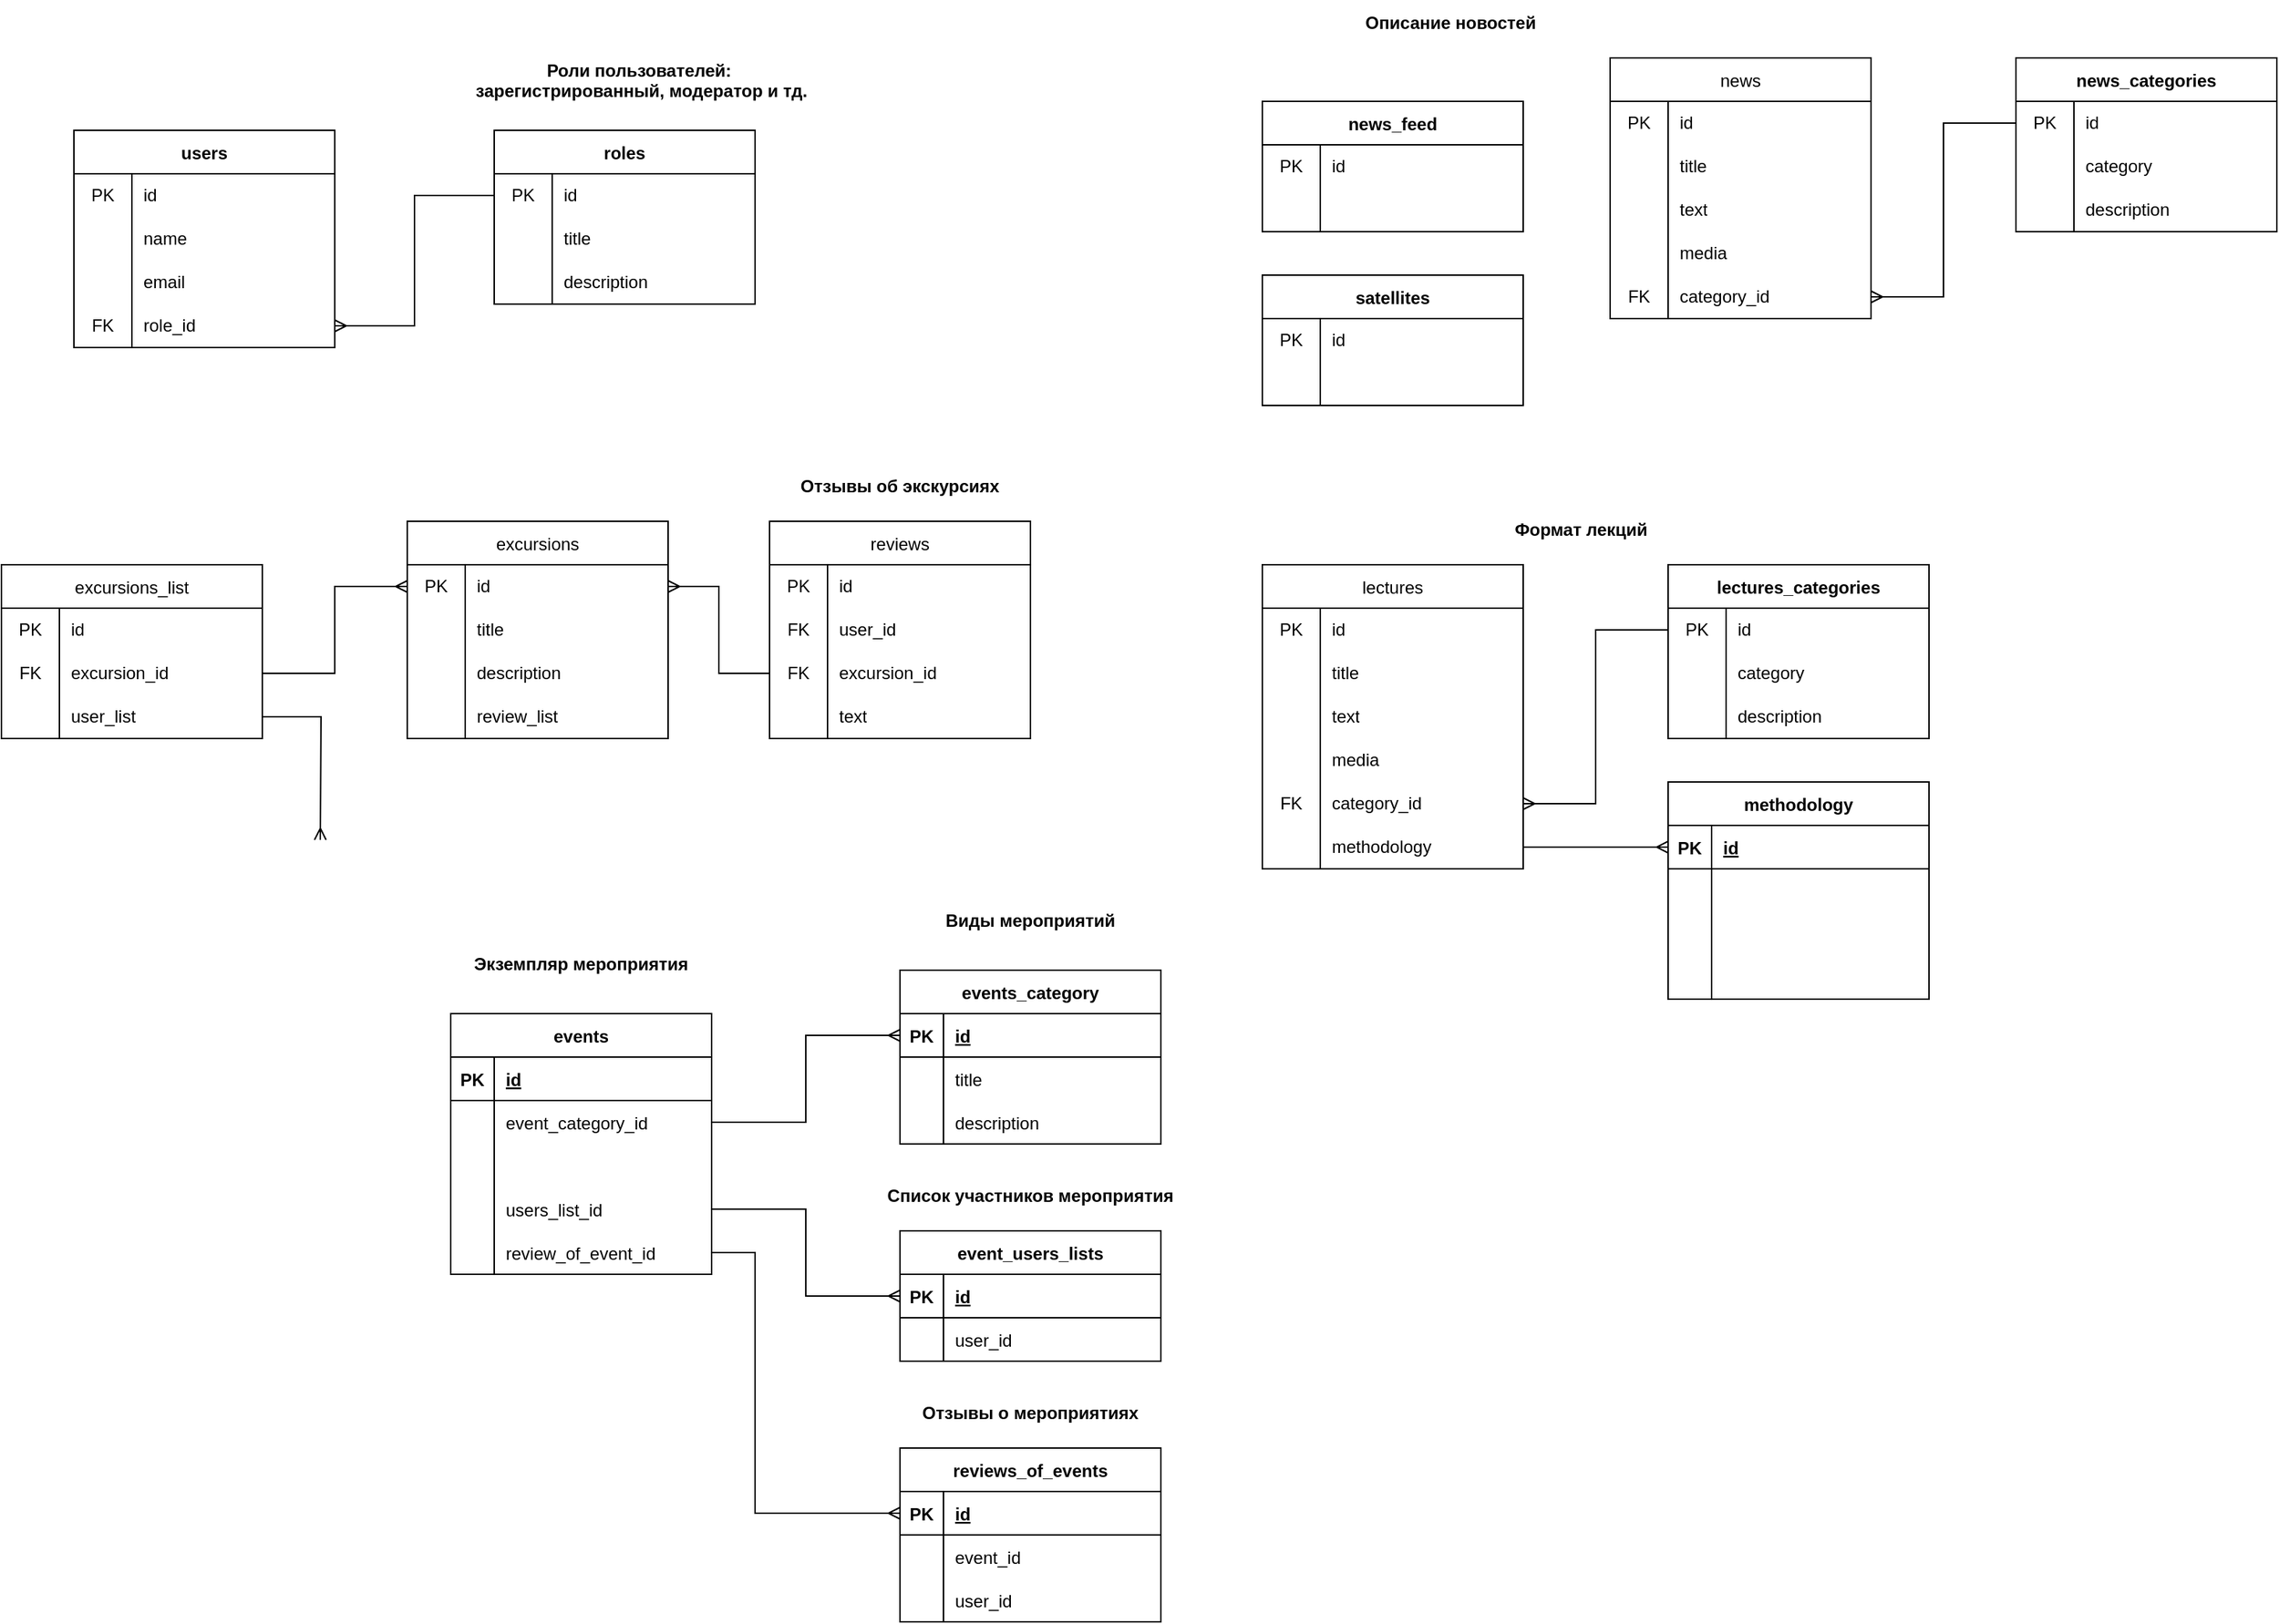 <mxfile version="20.8.13" type="github">
  <diagram id="u_gMx8VxJM-kXVZ5UL6-" name="Page-1">
    <mxGraphModel dx="989" dy="549" grid="1" gridSize="10" guides="1" tooltips="1" connect="1" arrows="1" fold="1" page="1" pageScale="1" pageWidth="3300" pageHeight="4681" math="0" shadow="0">
      <root>
        <mxCell id="0" />
        <mxCell id="1" parent="0" />
        <mxCell id="I5pvBGCCdpIoU9tzg1kF-1" value="users" style="shape=table;startSize=30;container=1;collapsible=0;childLayout=tableLayout;fixedRows=1;rowLines=0;fontStyle=1;" parent="1" vertex="1">
          <mxGeometry x="120" y="100" width="180" height="150" as="geometry" />
        </mxCell>
        <mxCell id="I5pvBGCCdpIoU9tzg1kF-2" value="" style="shape=tableRow;horizontal=0;startSize=0;swimlaneHead=0;swimlaneBody=0;top=0;left=0;bottom=0;right=0;collapsible=0;dropTarget=0;fillColor=none;points=[[0,0.5],[1,0.5]];portConstraint=eastwest;" parent="I5pvBGCCdpIoU9tzg1kF-1" vertex="1">
          <mxGeometry y="30" width="180" height="30" as="geometry" />
        </mxCell>
        <mxCell id="I5pvBGCCdpIoU9tzg1kF-3" value="PK" style="shape=partialRectangle;html=1;whiteSpace=wrap;connectable=0;fillColor=none;top=0;left=0;bottom=0;right=0;overflow=hidden;pointerEvents=1;" parent="I5pvBGCCdpIoU9tzg1kF-2" vertex="1">
          <mxGeometry width="40" height="30" as="geometry">
            <mxRectangle width="40" height="30" as="alternateBounds" />
          </mxGeometry>
        </mxCell>
        <mxCell id="I5pvBGCCdpIoU9tzg1kF-4" value="id&lt;br&gt;" style="shape=partialRectangle;html=1;whiteSpace=wrap;connectable=0;fillColor=none;top=0;left=0;bottom=0;right=0;align=left;spacingLeft=6;overflow=hidden;" parent="I5pvBGCCdpIoU9tzg1kF-2" vertex="1">
          <mxGeometry x="40" width="140" height="30" as="geometry">
            <mxRectangle width="140" height="30" as="alternateBounds" />
          </mxGeometry>
        </mxCell>
        <mxCell id="I5pvBGCCdpIoU9tzg1kF-5" value="" style="shape=tableRow;horizontal=0;startSize=0;swimlaneHead=0;swimlaneBody=0;top=0;left=0;bottom=0;right=0;collapsible=0;dropTarget=0;fillColor=none;points=[[0,0.5],[1,0.5]];portConstraint=eastwest;" parent="I5pvBGCCdpIoU9tzg1kF-1" vertex="1">
          <mxGeometry y="60" width="180" height="30" as="geometry" />
        </mxCell>
        <mxCell id="I5pvBGCCdpIoU9tzg1kF-6" value="" style="shape=partialRectangle;html=1;whiteSpace=wrap;connectable=0;fillColor=none;top=0;left=0;bottom=0;right=0;overflow=hidden;" parent="I5pvBGCCdpIoU9tzg1kF-5" vertex="1">
          <mxGeometry width="40" height="30" as="geometry">
            <mxRectangle width="40" height="30" as="alternateBounds" />
          </mxGeometry>
        </mxCell>
        <mxCell id="I5pvBGCCdpIoU9tzg1kF-7" value="name" style="shape=partialRectangle;html=1;whiteSpace=wrap;connectable=0;fillColor=none;top=0;left=0;bottom=0;right=0;align=left;spacingLeft=6;overflow=hidden;" parent="I5pvBGCCdpIoU9tzg1kF-5" vertex="1">
          <mxGeometry x="40" width="140" height="30" as="geometry">
            <mxRectangle width="140" height="30" as="alternateBounds" />
          </mxGeometry>
        </mxCell>
        <mxCell id="I5pvBGCCdpIoU9tzg1kF-8" value="" style="shape=tableRow;horizontal=0;startSize=0;swimlaneHead=0;swimlaneBody=0;top=0;left=0;bottom=0;right=0;collapsible=0;dropTarget=0;fillColor=none;points=[[0,0.5],[1,0.5]];portConstraint=eastwest;" parent="I5pvBGCCdpIoU9tzg1kF-1" vertex="1">
          <mxGeometry y="90" width="180" height="30" as="geometry" />
        </mxCell>
        <mxCell id="I5pvBGCCdpIoU9tzg1kF-9" value="" style="shape=partialRectangle;html=1;whiteSpace=wrap;connectable=0;fillColor=none;top=0;left=0;bottom=0;right=0;overflow=hidden;" parent="I5pvBGCCdpIoU9tzg1kF-8" vertex="1">
          <mxGeometry width="40" height="30" as="geometry">
            <mxRectangle width="40" height="30" as="alternateBounds" />
          </mxGeometry>
        </mxCell>
        <mxCell id="I5pvBGCCdpIoU9tzg1kF-10" value="email" style="shape=partialRectangle;html=1;whiteSpace=wrap;connectable=0;fillColor=none;top=0;left=0;bottom=0;right=0;align=left;spacingLeft=6;overflow=hidden;" parent="I5pvBGCCdpIoU9tzg1kF-8" vertex="1">
          <mxGeometry x="40" width="140" height="30" as="geometry">
            <mxRectangle width="140" height="30" as="alternateBounds" />
          </mxGeometry>
        </mxCell>
        <mxCell id="I5pvBGCCdpIoU9tzg1kF-14" value="" style="shape=tableRow;horizontal=0;startSize=0;swimlaneHead=0;swimlaneBody=0;top=0;left=0;bottom=0;right=0;collapsible=0;dropTarget=0;fillColor=none;points=[[0,0.5],[1,0.5]];portConstraint=eastwest;" parent="I5pvBGCCdpIoU9tzg1kF-1" vertex="1">
          <mxGeometry y="120" width="180" height="30" as="geometry" />
        </mxCell>
        <mxCell id="I5pvBGCCdpIoU9tzg1kF-15" value="FK" style="shape=partialRectangle;html=1;whiteSpace=wrap;connectable=0;fillColor=none;top=0;left=0;bottom=0;right=0;overflow=hidden;" parent="I5pvBGCCdpIoU9tzg1kF-14" vertex="1">
          <mxGeometry width="40" height="30" as="geometry">
            <mxRectangle width="40" height="30" as="alternateBounds" />
          </mxGeometry>
        </mxCell>
        <mxCell id="I5pvBGCCdpIoU9tzg1kF-16" value="role_id" style="shape=partialRectangle;html=1;whiteSpace=wrap;connectable=0;fillColor=none;top=0;left=0;bottom=0;right=0;align=left;spacingLeft=6;overflow=hidden;" parent="I5pvBGCCdpIoU9tzg1kF-14" vertex="1">
          <mxGeometry x="40" width="140" height="30" as="geometry">
            <mxRectangle width="140" height="30" as="alternateBounds" />
          </mxGeometry>
        </mxCell>
        <mxCell id="I5pvBGCCdpIoU9tzg1kF-17" value="roles" style="shape=table;startSize=30;container=1;collapsible=0;childLayout=tableLayout;fixedRows=1;rowLines=0;fontStyle=1;" parent="1" vertex="1">
          <mxGeometry x="410" y="100" width="180" height="120" as="geometry" />
        </mxCell>
        <mxCell id="I5pvBGCCdpIoU9tzg1kF-18" value="" style="shape=tableRow;horizontal=0;startSize=0;swimlaneHead=0;swimlaneBody=0;top=0;left=0;bottom=0;right=0;collapsible=0;dropTarget=0;fillColor=none;points=[[0,0.5],[1,0.5]];portConstraint=eastwest;" parent="I5pvBGCCdpIoU9tzg1kF-17" vertex="1">
          <mxGeometry y="30" width="180" height="30" as="geometry" />
        </mxCell>
        <mxCell id="I5pvBGCCdpIoU9tzg1kF-19" value="PK" style="shape=partialRectangle;html=1;whiteSpace=wrap;connectable=0;fillColor=none;top=0;left=0;bottom=0;right=0;overflow=hidden;pointerEvents=1;" parent="I5pvBGCCdpIoU9tzg1kF-18" vertex="1">
          <mxGeometry width="40" height="30" as="geometry">
            <mxRectangle width="40" height="30" as="alternateBounds" />
          </mxGeometry>
        </mxCell>
        <mxCell id="I5pvBGCCdpIoU9tzg1kF-20" value="id&lt;br&gt;" style="shape=partialRectangle;html=1;whiteSpace=wrap;connectable=0;fillColor=none;top=0;left=0;bottom=0;right=0;align=left;spacingLeft=6;overflow=hidden;" parent="I5pvBGCCdpIoU9tzg1kF-18" vertex="1">
          <mxGeometry x="40" width="140" height="30" as="geometry">
            <mxRectangle width="140" height="30" as="alternateBounds" />
          </mxGeometry>
        </mxCell>
        <mxCell id="I5pvBGCCdpIoU9tzg1kF-21" value="" style="shape=tableRow;horizontal=0;startSize=0;swimlaneHead=0;swimlaneBody=0;top=0;left=0;bottom=0;right=0;collapsible=0;dropTarget=0;fillColor=none;points=[[0,0.5],[1,0.5]];portConstraint=eastwest;" parent="I5pvBGCCdpIoU9tzg1kF-17" vertex="1">
          <mxGeometry y="60" width="180" height="30" as="geometry" />
        </mxCell>
        <mxCell id="I5pvBGCCdpIoU9tzg1kF-22" value="" style="shape=partialRectangle;html=1;whiteSpace=wrap;connectable=0;fillColor=none;top=0;left=0;bottom=0;right=0;overflow=hidden;" parent="I5pvBGCCdpIoU9tzg1kF-21" vertex="1">
          <mxGeometry width="40" height="30" as="geometry">
            <mxRectangle width="40" height="30" as="alternateBounds" />
          </mxGeometry>
        </mxCell>
        <mxCell id="I5pvBGCCdpIoU9tzg1kF-23" value="title" style="shape=partialRectangle;html=1;whiteSpace=wrap;connectable=0;fillColor=none;top=0;left=0;bottom=0;right=0;align=left;spacingLeft=6;overflow=hidden;" parent="I5pvBGCCdpIoU9tzg1kF-21" vertex="1">
          <mxGeometry x="40" width="140" height="30" as="geometry">
            <mxRectangle width="140" height="30" as="alternateBounds" />
          </mxGeometry>
        </mxCell>
        <mxCell id="I5pvBGCCdpIoU9tzg1kF-45" value="" style="shape=tableRow;horizontal=0;startSize=0;swimlaneHead=0;swimlaneBody=0;top=0;left=0;bottom=0;right=0;collapsible=0;dropTarget=0;fillColor=none;points=[[0,0.5],[1,0.5]];portConstraint=eastwest;" parent="I5pvBGCCdpIoU9tzg1kF-17" vertex="1">
          <mxGeometry y="90" width="180" height="30" as="geometry" />
        </mxCell>
        <mxCell id="I5pvBGCCdpIoU9tzg1kF-46" value="" style="shape=partialRectangle;html=1;whiteSpace=wrap;connectable=0;fillColor=none;top=0;left=0;bottom=0;right=0;overflow=hidden;" parent="I5pvBGCCdpIoU9tzg1kF-45" vertex="1">
          <mxGeometry width="40" height="30" as="geometry">
            <mxRectangle width="40" height="30" as="alternateBounds" />
          </mxGeometry>
        </mxCell>
        <mxCell id="I5pvBGCCdpIoU9tzg1kF-47" value="description" style="shape=partialRectangle;html=1;whiteSpace=wrap;connectable=0;fillColor=none;top=0;left=0;bottom=0;right=0;align=left;spacingLeft=6;overflow=hidden;" parent="I5pvBGCCdpIoU9tzg1kF-45" vertex="1">
          <mxGeometry x="40" width="140" height="30" as="geometry">
            <mxRectangle width="140" height="30" as="alternateBounds" />
          </mxGeometry>
        </mxCell>
        <mxCell id="I5pvBGCCdpIoU9tzg1kF-30" value="Роли пользователей:&#xa; зарегистрированный, модератор и тд." style="text;align=center;fontStyle=1;verticalAlign=middle;spacingLeft=3;spacingRight=3;strokeColor=none;rotatable=0;points=[[0,0.5],[1,0.5]];portConstraint=eastwest;" parent="1" vertex="1">
          <mxGeometry x="440" y="50" width="140" height="30" as="geometry" />
        </mxCell>
        <mxCell id="I5pvBGCCdpIoU9tzg1kF-31" style="edgeStyle=orthogonalEdgeStyle;rounded=0;orthogonalLoop=1;jettySize=auto;html=1;endArrow=ERmany;endFill=0;" parent="1" source="I5pvBGCCdpIoU9tzg1kF-18" target="I5pvBGCCdpIoU9tzg1kF-14" edge="1">
          <mxGeometry relative="1" as="geometry" />
        </mxCell>
        <mxCell id="I5pvBGCCdpIoU9tzg1kF-48" value="news_categories" style="shape=table;startSize=30;container=1;collapsible=0;childLayout=tableLayout;fixedRows=1;rowLines=0;fontStyle=1;" parent="1" vertex="1">
          <mxGeometry x="1460" y="50" width="180" height="120" as="geometry" />
        </mxCell>
        <mxCell id="I5pvBGCCdpIoU9tzg1kF-49" value="" style="shape=tableRow;horizontal=0;startSize=0;swimlaneHead=0;swimlaneBody=0;top=0;left=0;bottom=0;right=0;collapsible=0;dropTarget=0;fillColor=none;points=[[0,0.5],[1,0.5]];portConstraint=eastwest;" parent="I5pvBGCCdpIoU9tzg1kF-48" vertex="1">
          <mxGeometry y="30" width="180" height="30" as="geometry" />
        </mxCell>
        <mxCell id="I5pvBGCCdpIoU9tzg1kF-50" value="PK" style="shape=partialRectangle;html=1;whiteSpace=wrap;connectable=0;fillColor=none;top=0;left=0;bottom=0;right=0;overflow=hidden;pointerEvents=1;" parent="I5pvBGCCdpIoU9tzg1kF-49" vertex="1">
          <mxGeometry width="40" height="30" as="geometry">
            <mxRectangle width="40" height="30" as="alternateBounds" />
          </mxGeometry>
        </mxCell>
        <mxCell id="I5pvBGCCdpIoU9tzg1kF-51" value="id&lt;br&gt;" style="shape=partialRectangle;html=1;whiteSpace=wrap;connectable=0;fillColor=none;top=0;left=0;bottom=0;right=0;align=left;spacingLeft=6;overflow=hidden;" parent="I5pvBGCCdpIoU9tzg1kF-49" vertex="1">
          <mxGeometry x="40" width="140" height="30" as="geometry">
            <mxRectangle width="140" height="30" as="alternateBounds" />
          </mxGeometry>
        </mxCell>
        <mxCell id="I5pvBGCCdpIoU9tzg1kF-52" value="" style="shape=tableRow;horizontal=0;startSize=0;swimlaneHead=0;swimlaneBody=0;top=0;left=0;bottom=0;right=0;collapsible=0;dropTarget=0;fillColor=none;points=[[0,0.5],[1,0.5]];portConstraint=eastwest;" parent="I5pvBGCCdpIoU9tzg1kF-48" vertex="1">
          <mxGeometry y="60" width="180" height="30" as="geometry" />
        </mxCell>
        <mxCell id="I5pvBGCCdpIoU9tzg1kF-53" value="" style="shape=partialRectangle;html=1;whiteSpace=wrap;connectable=0;fillColor=none;top=0;left=0;bottom=0;right=0;overflow=hidden;" parent="I5pvBGCCdpIoU9tzg1kF-52" vertex="1">
          <mxGeometry width="40" height="30" as="geometry">
            <mxRectangle width="40" height="30" as="alternateBounds" />
          </mxGeometry>
        </mxCell>
        <mxCell id="I5pvBGCCdpIoU9tzg1kF-54" value="category" style="shape=partialRectangle;html=1;whiteSpace=wrap;connectable=0;fillColor=none;top=0;left=0;bottom=0;right=0;align=left;spacingLeft=6;overflow=hidden;" parent="I5pvBGCCdpIoU9tzg1kF-52" vertex="1">
          <mxGeometry x="40" width="140" height="30" as="geometry">
            <mxRectangle width="140" height="30" as="alternateBounds" />
          </mxGeometry>
        </mxCell>
        <mxCell id="I5pvBGCCdpIoU9tzg1kF-55" value="" style="shape=tableRow;horizontal=0;startSize=0;swimlaneHead=0;swimlaneBody=0;top=0;left=0;bottom=0;right=0;collapsible=0;dropTarget=0;fillColor=none;points=[[0,0.5],[1,0.5]];portConstraint=eastwest;" parent="I5pvBGCCdpIoU9tzg1kF-48" vertex="1">
          <mxGeometry y="90" width="180" height="30" as="geometry" />
        </mxCell>
        <mxCell id="I5pvBGCCdpIoU9tzg1kF-56" value="" style="shape=partialRectangle;html=1;whiteSpace=wrap;connectable=0;fillColor=none;top=0;left=0;bottom=0;right=0;overflow=hidden;" parent="I5pvBGCCdpIoU9tzg1kF-55" vertex="1">
          <mxGeometry width="40" height="30" as="geometry">
            <mxRectangle width="40" height="30" as="alternateBounds" />
          </mxGeometry>
        </mxCell>
        <mxCell id="I5pvBGCCdpIoU9tzg1kF-57" value="description" style="shape=partialRectangle;html=1;whiteSpace=wrap;connectable=0;fillColor=none;top=0;left=0;bottom=0;right=0;align=left;spacingLeft=6;overflow=hidden;" parent="I5pvBGCCdpIoU9tzg1kF-55" vertex="1">
          <mxGeometry x="40" width="140" height="30" as="geometry">
            <mxRectangle width="140" height="30" as="alternateBounds" />
          </mxGeometry>
        </mxCell>
        <mxCell id="I5pvBGCCdpIoU9tzg1kF-32" value="news" style="shape=table;startSize=30;container=1;collapsible=0;childLayout=tableLayout;fixedRows=1;rowLines=0;fontStyle=0;" parent="1" vertex="1">
          <mxGeometry x="1180" y="50" width="180" height="180" as="geometry" />
        </mxCell>
        <mxCell id="I5pvBGCCdpIoU9tzg1kF-33" value="" style="shape=tableRow;horizontal=0;startSize=0;swimlaneHead=0;swimlaneBody=0;top=0;left=0;bottom=0;right=0;collapsible=0;dropTarget=0;fillColor=none;points=[[0,0.5],[1,0.5]];portConstraint=eastwest;" parent="I5pvBGCCdpIoU9tzg1kF-32" vertex="1">
          <mxGeometry y="30" width="180" height="30" as="geometry" />
        </mxCell>
        <mxCell id="I5pvBGCCdpIoU9tzg1kF-34" value="PK" style="shape=partialRectangle;html=1;whiteSpace=wrap;connectable=0;fillColor=none;top=0;left=0;bottom=0;right=0;overflow=hidden;pointerEvents=1;" parent="I5pvBGCCdpIoU9tzg1kF-33" vertex="1">
          <mxGeometry width="40" height="30" as="geometry">
            <mxRectangle width="40" height="30" as="alternateBounds" />
          </mxGeometry>
        </mxCell>
        <mxCell id="I5pvBGCCdpIoU9tzg1kF-35" value="id&lt;br&gt;" style="shape=partialRectangle;html=1;whiteSpace=wrap;connectable=0;fillColor=none;top=0;left=0;bottom=0;right=0;align=left;spacingLeft=6;overflow=hidden;" parent="I5pvBGCCdpIoU9tzg1kF-33" vertex="1">
          <mxGeometry x="40" width="140" height="30" as="geometry">
            <mxRectangle width="140" height="30" as="alternateBounds" />
          </mxGeometry>
        </mxCell>
        <mxCell id="I5pvBGCCdpIoU9tzg1kF-36" value="" style="shape=tableRow;horizontal=0;startSize=0;swimlaneHead=0;swimlaneBody=0;top=0;left=0;bottom=0;right=0;collapsible=0;dropTarget=0;fillColor=none;points=[[0,0.5],[1,0.5]];portConstraint=eastwest;" parent="I5pvBGCCdpIoU9tzg1kF-32" vertex="1">
          <mxGeometry y="60" width="180" height="30" as="geometry" />
        </mxCell>
        <mxCell id="I5pvBGCCdpIoU9tzg1kF-37" value="" style="shape=partialRectangle;html=1;whiteSpace=wrap;connectable=0;fillColor=none;top=0;left=0;bottom=0;right=0;overflow=hidden;" parent="I5pvBGCCdpIoU9tzg1kF-36" vertex="1">
          <mxGeometry width="40" height="30" as="geometry">
            <mxRectangle width="40" height="30" as="alternateBounds" />
          </mxGeometry>
        </mxCell>
        <mxCell id="I5pvBGCCdpIoU9tzg1kF-38" value="title" style="shape=partialRectangle;html=1;whiteSpace=wrap;connectable=0;fillColor=none;top=0;left=0;bottom=0;right=0;align=left;spacingLeft=6;overflow=hidden;" parent="I5pvBGCCdpIoU9tzg1kF-36" vertex="1">
          <mxGeometry x="40" width="140" height="30" as="geometry">
            <mxRectangle width="140" height="30" as="alternateBounds" />
          </mxGeometry>
        </mxCell>
        <mxCell id="I5pvBGCCdpIoU9tzg1kF-39" value="" style="shape=tableRow;horizontal=0;startSize=0;swimlaneHead=0;swimlaneBody=0;top=0;left=0;bottom=0;right=0;collapsible=0;dropTarget=0;fillColor=none;points=[[0,0.5],[1,0.5]];portConstraint=eastwest;" parent="I5pvBGCCdpIoU9tzg1kF-32" vertex="1">
          <mxGeometry y="90" width="180" height="30" as="geometry" />
        </mxCell>
        <mxCell id="I5pvBGCCdpIoU9tzg1kF-40" value="" style="shape=partialRectangle;html=1;whiteSpace=wrap;connectable=0;fillColor=none;top=0;left=0;bottom=0;right=0;overflow=hidden;" parent="I5pvBGCCdpIoU9tzg1kF-39" vertex="1">
          <mxGeometry width="40" height="30" as="geometry">
            <mxRectangle width="40" height="30" as="alternateBounds" />
          </mxGeometry>
        </mxCell>
        <mxCell id="I5pvBGCCdpIoU9tzg1kF-41" value="text" style="shape=partialRectangle;html=1;whiteSpace=wrap;connectable=0;fillColor=none;top=0;left=0;bottom=0;right=0;align=left;spacingLeft=6;overflow=hidden;" parent="I5pvBGCCdpIoU9tzg1kF-39" vertex="1">
          <mxGeometry x="40" width="140" height="30" as="geometry">
            <mxRectangle width="140" height="30" as="alternateBounds" />
          </mxGeometry>
        </mxCell>
        <mxCell id="I5pvBGCCdpIoU9tzg1kF-61" value="" style="shape=tableRow;horizontal=0;startSize=0;swimlaneHead=0;swimlaneBody=0;top=0;left=0;bottom=0;right=0;collapsible=0;dropTarget=0;fillColor=none;points=[[0,0.5],[1,0.5]];portConstraint=eastwest;" parent="I5pvBGCCdpIoU9tzg1kF-32" vertex="1">
          <mxGeometry y="120" width="180" height="30" as="geometry" />
        </mxCell>
        <mxCell id="I5pvBGCCdpIoU9tzg1kF-62" value="" style="shape=partialRectangle;html=1;whiteSpace=wrap;connectable=0;fillColor=none;top=0;left=0;bottom=0;right=0;overflow=hidden;" parent="I5pvBGCCdpIoU9tzg1kF-61" vertex="1">
          <mxGeometry width="40" height="30" as="geometry">
            <mxRectangle width="40" height="30" as="alternateBounds" />
          </mxGeometry>
        </mxCell>
        <mxCell id="I5pvBGCCdpIoU9tzg1kF-63" value="media" style="shape=partialRectangle;html=1;whiteSpace=wrap;connectable=0;fillColor=none;top=0;left=0;bottom=0;right=0;align=left;spacingLeft=6;overflow=hidden;" parent="I5pvBGCCdpIoU9tzg1kF-61" vertex="1">
          <mxGeometry x="40" width="140" height="30" as="geometry">
            <mxRectangle width="140" height="30" as="alternateBounds" />
          </mxGeometry>
        </mxCell>
        <mxCell id="I5pvBGCCdpIoU9tzg1kF-42" value="" style="shape=tableRow;horizontal=0;startSize=0;swimlaneHead=0;swimlaneBody=0;top=0;left=0;bottom=0;right=0;collapsible=0;dropTarget=0;fillColor=none;points=[[0,0.5],[1,0.5]];portConstraint=eastwest;" parent="I5pvBGCCdpIoU9tzg1kF-32" vertex="1">
          <mxGeometry y="150" width="180" height="30" as="geometry" />
        </mxCell>
        <mxCell id="I5pvBGCCdpIoU9tzg1kF-43" value="FK" style="shape=partialRectangle;html=1;whiteSpace=wrap;connectable=0;fillColor=none;top=0;left=0;bottom=0;right=0;overflow=hidden;" parent="I5pvBGCCdpIoU9tzg1kF-42" vertex="1">
          <mxGeometry width="40" height="30" as="geometry">
            <mxRectangle width="40" height="30" as="alternateBounds" />
          </mxGeometry>
        </mxCell>
        <mxCell id="I5pvBGCCdpIoU9tzg1kF-44" value="category_id" style="shape=partialRectangle;html=1;whiteSpace=wrap;connectable=0;fillColor=none;top=0;left=0;bottom=0;right=0;align=left;spacingLeft=6;overflow=hidden;" parent="I5pvBGCCdpIoU9tzg1kF-42" vertex="1">
          <mxGeometry x="40" width="140" height="30" as="geometry">
            <mxRectangle width="140" height="30" as="alternateBounds" />
          </mxGeometry>
        </mxCell>
        <mxCell id="I5pvBGCCdpIoU9tzg1kF-64" style="edgeStyle=orthogonalEdgeStyle;rounded=0;orthogonalLoop=1;jettySize=auto;html=1;exitX=0;exitY=0.5;exitDx=0;exitDy=0;entryX=1;entryY=0.5;entryDx=0;entryDy=0;endArrow=ERmany;endFill=0;" parent="1" source="I5pvBGCCdpIoU9tzg1kF-49" target="I5pvBGCCdpIoU9tzg1kF-42" edge="1">
          <mxGeometry relative="1" as="geometry" />
        </mxCell>
        <mxCell id="I5pvBGCCdpIoU9tzg1kF-65" value="news_feed" style="shape=table;startSize=30;container=1;collapsible=0;childLayout=tableLayout;fixedRows=1;rowLines=0;fontStyle=1;" parent="1" vertex="1">
          <mxGeometry x="940" y="80" width="180" height="90" as="geometry" />
        </mxCell>
        <mxCell id="I5pvBGCCdpIoU9tzg1kF-66" value="" style="shape=tableRow;horizontal=0;startSize=0;swimlaneHead=0;swimlaneBody=0;top=0;left=0;bottom=0;right=0;collapsible=0;dropTarget=0;fillColor=none;points=[[0,0.5],[1,0.5]];portConstraint=eastwest;" parent="I5pvBGCCdpIoU9tzg1kF-65" vertex="1">
          <mxGeometry y="30" width="180" height="30" as="geometry" />
        </mxCell>
        <mxCell id="I5pvBGCCdpIoU9tzg1kF-67" value="PK" style="shape=partialRectangle;html=1;whiteSpace=wrap;connectable=0;fillColor=none;top=0;left=0;bottom=0;right=0;overflow=hidden;pointerEvents=1;" parent="I5pvBGCCdpIoU9tzg1kF-66" vertex="1">
          <mxGeometry width="40" height="30" as="geometry">
            <mxRectangle width="40" height="30" as="alternateBounds" />
          </mxGeometry>
        </mxCell>
        <mxCell id="I5pvBGCCdpIoU9tzg1kF-68" value="id&lt;br&gt;" style="shape=partialRectangle;html=1;whiteSpace=wrap;connectable=0;fillColor=none;top=0;left=0;bottom=0;right=0;align=left;spacingLeft=6;overflow=hidden;" parent="I5pvBGCCdpIoU9tzg1kF-66" vertex="1">
          <mxGeometry x="40" width="140" height="30" as="geometry">
            <mxRectangle width="140" height="30" as="alternateBounds" />
          </mxGeometry>
        </mxCell>
        <mxCell id="I5pvBGCCdpIoU9tzg1kF-75" value="" style="shape=tableRow;horizontal=0;startSize=0;swimlaneHead=0;swimlaneBody=0;top=0;left=0;bottom=0;right=0;collapsible=0;dropTarget=0;fillColor=none;points=[[0,0.5],[1,0.5]];portConstraint=eastwest;" parent="I5pvBGCCdpIoU9tzg1kF-65" vertex="1">
          <mxGeometry y="60" width="180" height="30" as="geometry" />
        </mxCell>
        <mxCell id="I5pvBGCCdpIoU9tzg1kF-76" value="" style="shape=partialRectangle;html=1;whiteSpace=wrap;connectable=0;fillColor=none;top=0;left=0;bottom=0;right=0;overflow=hidden;pointerEvents=1;" parent="I5pvBGCCdpIoU9tzg1kF-75" vertex="1">
          <mxGeometry width="40" height="30" as="geometry">
            <mxRectangle width="40" height="30" as="alternateBounds" />
          </mxGeometry>
        </mxCell>
        <mxCell id="I5pvBGCCdpIoU9tzg1kF-77" value="" style="shape=partialRectangle;html=1;whiteSpace=wrap;connectable=0;fillColor=none;top=0;left=0;bottom=0;right=0;align=left;spacingLeft=6;overflow=hidden;" parent="I5pvBGCCdpIoU9tzg1kF-75" vertex="1">
          <mxGeometry x="40" width="140" height="30" as="geometry">
            <mxRectangle width="140" height="30" as="alternateBounds" />
          </mxGeometry>
        </mxCell>
        <mxCell id="I5pvBGCCdpIoU9tzg1kF-78" value="satellites" style="shape=table;startSize=30;container=1;collapsible=0;childLayout=tableLayout;fixedRows=1;rowLines=0;fontStyle=1;" parent="1" vertex="1">
          <mxGeometry x="940" y="200" width="180" height="90" as="geometry" />
        </mxCell>
        <mxCell id="I5pvBGCCdpIoU9tzg1kF-79" value="" style="shape=tableRow;horizontal=0;startSize=0;swimlaneHead=0;swimlaneBody=0;top=0;left=0;bottom=0;right=0;collapsible=0;dropTarget=0;fillColor=none;points=[[0,0.5],[1,0.5]];portConstraint=eastwest;" parent="I5pvBGCCdpIoU9tzg1kF-78" vertex="1">
          <mxGeometry y="30" width="180" height="30" as="geometry" />
        </mxCell>
        <mxCell id="I5pvBGCCdpIoU9tzg1kF-80" value="PK" style="shape=partialRectangle;html=1;whiteSpace=wrap;connectable=0;fillColor=none;top=0;left=0;bottom=0;right=0;overflow=hidden;pointerEvents=1;" parent="I5pvBGCCdpIoU9tzg1kF-79" vertex="1">
          <mxGeometry width="40" height="30" as="geometry">
            <mxRectangle width="40" height="30" as="alternateBounds" />
          </mxGeometry>
        </mxCell>
        <mxCell id="I5pvBGCCdpIoU9tzg1kF-81" value="id&lt;br&gt;" style="shape=partialRectangle;html=1;whiteSpace=wrap;connectable=0;fillColor=none;top=0;left=0;bottom=0;right=0;align=left;spacingLeft=6;overflow=hidden;" parent="I5pvBGCCdpIoU9tzg1kF-79" vertex="1">
          <mxGeometry x="40" width="140" height="30" as="geometry">
            <mxRectangle width="140" height="30" as="alternateBounds" />
          </mxGeometry>
        </mxCell>
        <mxCell id="I5pvBGCCdpIoU9tzg1kF-82" value="" style="shape=tableRow;horizontal=0;startSize=0;swimlaneHead=0;swimlaneBody=0;top=0;left=0;bottom=0;right=0;collapsible=0;dropTarget=0;fillColor=none;points=[[0,0.5],[1,0.5]];portConstraint=eastwest;" parent="I5pvBGCCdpIoU9tzg1kF-78" vertex="1">
          <mxGeometry y="60" width="180" height="30" as="geometry" />
        </mxCell>
        <mxCell id="I5pvBGCCdpIoU9tzg1kF-83" value="" style="shape=partialRectangle;html=1;whiteSpace=wrap;connectable=0;fillColor=none;top=0;left=0;bottom=0;right=0;overflow=hidden;pointerEvents=1;" parent="I5pvBGCCdpIoU9tzg1kF-82" vertex="1">
          <mxGeometry width="40" height="30" as="geometry">
            <mxRectangle width="40" height="30" as="alternateBounds" />
          </mxGeometry>
        </mxCell>
        <mxCell id="I5pvBGCCdpIoU9tzg1kF-84" value="" style="shape=partialRectangle;html=1;whiteSpace=wrap;connectable=0;fillColor=none;top=0;left=0;bottom=0;right=0;align=left;spacingLeft=6;overflow=hidden;" parent="I5pvBGCCdpIoU9tzg1kF-82" vertex="1">
          <mxGeometry x="40" width="140" height="30" as="geometry">
            <mxRectangle width="140" height="30" as="alternateBounds" />
          </mxGeometry>
        </mxCell>
        <mxCell id="I5pvBGCCdpIoU9tzg1kF-85" value="excursions" style="shape=table;startSize=30;container=1;collapsible=0;childLayout=tableLayout;fixedRows=1;rowLines=0;fontStyle=0;" parent="1" vertex="1">
          <mxGeometry x="350" y="370" width="180" height="150" as="geometry" />
        </mxCell>
        <mxCell id="I5pvBGCCdpIoU9tzg1kF-86" value="" style="shape=tableRow;horizontal=0;startSize=0;swimlaneHead=0;swimlaneBody=0;top=0;left=0;bottom=0;right=0;collapsible=0;dropTarget=0;fillColor=none;points=[[0,0.5],[1,0.5]];portConstraint=eastwest;" parent="I5pvBGCCdpIoU9tzg1kF-85" vertex="1">
          <mxGeometry y="30" width="180" height="30" as="geometry" />
        </mxCell>
        <mxCell id="I5pvBGCCdpIoU9tzg1kF-87" value="PK" style="shape=partialRectangle;html=1;whiteSpace=wrap;connectable=0;fillColor=none;top=0;left=0;bottom=0;right=0;overflow=hidden;pointerEvents=1;" parent="I5pvBGCCdpIoU9tzg1kF-86" vertex="1">
          <mxGeometry width="40" height="30" as="geometry">
            <mxRectangle width="40" height="30" as="alternateBounds" />
          </mxGeometry>
        </mxCell>
        <mxCell id="I5pvBGCCdpIoU9tzg1kF-88" value="id&lt;br&gt;" style="shape=partialRectangle;html=1;whiteSpace=wrap;connectable=0;fillColor=none;top=0;left=0;bottom=0;right=0;align=left;spacingLeft=6;overflow=hidden;" parent="I5pvBGCCdpIoU9tzg1kF-86" vertex="1">
          <mxGeometry x="40" width="140" height="30" as="geometry">
            <mxRectangle width="140" height="30" as="alternateBounds" />
          </mxGeometry>
        </mxCell>
        <mxCell id="I5pvBGCCdpIoU9tzg1kF-89" value="" style="shape=tableRow;horizontal=0;startSize=0;swimlaneHead=0;swimlaneBody=0;top=0;left=0;bottom=0;right=0;collapsible=0;dropTarget=0;fillColor=none;points=[[0,0.5],[1,0.5]];portConstraint=eastwest;" parent="I5pvBGCCdpIoU9tzg1kF-85" vertex="1">
          <mxGeometry y="60" width="180" height="30" as="geometry" />
        </mxCell>
        <mxCell id="I5pvBGCCdpIoU9tzg1kF-90" value="" style="shape=partialRectangle;html=1;whiteSpace=wrap;connectable=0;fillColor=none;top=0;left=0;bottom=0;right=0;overflow=hidden;" parent="I5pvBGCCdpIoU9tzg1kF-89" vertex="1">
          <mxGeometry width="40" height="30" as="geometry">
            <mxRectangle width="40" height="30" as="alternateBounds" />
          </mxGeometry>
        </mxCell>
        <mxCell id="I5pvBGCCdpIoU9tzg1kF-91" value="title" style="shape=partialRectangle;html=1;whiteSpace=wrap;connectable=0;fillColor=none;top=0;left=0;bottom=0;right=0;align=left;spacingLeft=6;overflow=hidden;" parent="I5pvBGCCdpIoU9tzg1kF-89" vertex="1">
          <mxGeometry x="40" width="140" height="30" as="geometry">
            <mxRectangle width="140" height="30" as="alternateBounds" />
          </mxGeometry>
        </mxCell>
        <mxCell id="I5pvBGCCdpIoU9tzg1kF-92" value="" style="shape=tableRow;horizontal=0;startSize=0;swimlaneHead=0;swimlaneBody=0;top=0;left=0;bottom=0;right=0;collapsible=0;dropTarget=0;fillColor=none;points=[[0,0.5],[1,0.5]];portConstraint=eastwest;" parent="I5pvBGCCdpIoU9tzg1kF-85" vertex="1">
          <mxGeometry y="90" width="180" height="30" as="geometry" />
        </mxCell>
        <mxCell id="I5pvBGCCdpIoU9tzg1kF-93" value="" style="shape=partialRectangle;html=1;whiteSpace=wrap;connectable=0;fillColor=none;top=0;left=0;bottom=0;right=0;overflow=hidden;" parent="I5pvBGCCdpIoU9tzg1kF-92" vertex="1">
          <mxGeometry width="40" height="30" as="geometry">
            <mxRectangle width="40" height="30" as="alternateBounds" />
          </mxGeometry>
        </mxCell>
        <mxCell id="I5pvBGCCdpIoU9tzg1kF-94" value="description" style="shape=partialRectangle;html=1;whiteSpace=wrap;connectable=0;fillColor=none;top=0;left=0;bottom=0;right=0;align=left;spacingLeft=6;overflow=hidden;" parent="I5pvBGCCdpIoU9tzg1kF-92" vertex="1">
          <mxGeometry x="40" width="140" height="30" as="geometry">
            <mxRectangle width="140" height="30" as="alternateBounds" />
          </mxGeometry>
        </mxCell>
        <mxCell id="I5pvBGCCdpIoU9tzg1kF-115" value="" style="shape=tableRow;horizontal=0;startSize=0;swimlaneHead=0;swimlaneBody=0;top=0;left=0;bottom=0;right=0;collapsible=0;dropTarget=0;fillColor=none;points=[[0,0.5],[1,0.5]];portConstraint=eastwest;" parent="I5pvBGCCdpIoU9tzg1kF-85" vertex="1">
          <mxGeometry y="120" width="180" height="30" as="geometry" />
        </mxCell>
        <mxCell id="I5pvBGCCdpIoU9tzg1kF-116" value="" style="shape=partialRectangle;html=1;whiteSpace=wrap;connectable=0;fillColor=none;top=0;left=0;bottom=0;right=0;overflow=hidden;" parent="I5pvBGCCdpIoU9tzg1kF-115" vertex="1">
          <mxGeometry width="40" height="30" as="geometry">
            <mxRectangle width="40" height="30" as="alternateBounds" />
          </mxGeometry>
        </mxCell>
        <mxCell id="I5pvBGCCdpIoU9tzg1kF-117" value="review_list" style="shape=partialRectangle;html=1;whiteSpace=wrap;connectable=0;fillColor=none;top=0;left=0;bottom=0;right=0;align=left;spacingLeft=6;overflow=hidden;" parent="I5pvBGCCdpIoU9tzg1kF-115" vertex="1">
          <mxGeometry x="40" width="140" height="30" as="geometry">
            <mxRectangle width="140" height="30" as="alternateBounds" />
          </mxGeometry>
        </mxCell>
        <mxCell id="I5pvBGCCdpIoU9tzg1kF-101" value="excursions_list" style="shape=table;startSize=30;container=1;collapsible=0;childLayout=tableLayout;fixedRows=1;rowLines=0;fontStyle=0;" parent="1" vertex="1">
          <mxGeometry x="70" y="400" width="180" height="120" as="geometry" />
        </mxCell>
        <mxCell id="I5pvBGCCdpIoU9tzg1kF-102" value="" style="shape=tableRow;horizontal=0;startSize=0;swimlaneHead=0;swimlaneBody=0;top=0;left=0;bottom=0;right=0;collapsible=0;dropTarget=0;fillColor=none;points=[[0,0.5],[1,0.5]];portConstraint=eastwest;" parent="I5pvBGCCdpIoU9tzg1kF-101" vertex="1">
          <mxGeometry y="30" width="180" height="30" as="geometry" />
        </mxCell>
        <mxCell id="I5pvBGCCdpIoU9tzg1kF-103" value="PK" style="shape=partialRectangle;html=1;whiteSpace=wrap;connectable=0;fillColor=none;top=0;left=0;bottom=0;right=0;overflow=hidden;pointerEvents=1;" parent="I5pvBGCCdpIoU9tzg1kF-102" vertex="1">
          <mxGeometry width="40" height="30" as="geometry">
            <mxRectangle width="40" height="30" as="alternateBounds" />
          </mxGeometry>
        </mxCell>
        <mxCell id="I5pvBGCCdpIoU9tzg1kF-104" value="id&lt;br&gt;" style="shape=partialRectangle;html=1;whiteSpace=wrap;connectable=0;fillColor=none;top=0;left=0;bottom=0;right=0;align=left;spacingLeft=6;overflow=hidden;" parent="I5pvBGCCdpIoU9tzg1kF-102" vertex="1">
          <mxGeometry x="40" width="140" height="30" as="geometry">
            <mxRectangle width="140" height="30" as="alternateBounds" />
          </mxGeometry>
        </mxCell>
        <mxCell id="I5pvBGCCdpIoU9tzg1kF-105" value="" style="shape=tableRow;horizontal=0;startSize=0;swimlaneHead=0;swimlaneBody=0;top=0;left=0;bottom=0;right=0;collapsible=0;dropTarget=0;fillColor=none;points=[[0,0.5],[1,0.5]];portConstraint=eastwest;" parent="I5pvBGCCdpIoU9tzg1kF-101" vertex="1">
          <mxGeometry y="60" width="180" height="30" as="geometry" />
        </mxCell>
        <mxCell id="I5pvBGCCdpIoU9tzg1kF-106" value="FK" style="shape=partialRectangle;html=1;whiteSpace=wrap;connectable=0;fillColor=none;top=0;left=0;bottom=0;right=0;overflow=hidden;" parent="I5pvBGCCdpIoU9tzg1kF-105" vertex="1">
          <mxGeometry width="40" height="30" as="geometry">
            <mxRectangle width="40" height="30" as="alternateBounds" />
          </mxGeometry>
        </mxCell>
        <mxCell id="I5pvBGCCdpIoU9tzg1kF-107" value="excursion_id" style="shape=partialRectangle;html=1;whiteSpace=wrap;connectable=0;fillColor=none;top=0;left=0;bottom=0;right=0;align=left;spacingLeft=6;overflow=hidden;" parent="I5pvBGCCdpIoU9tzg1kF-105" vertex="1">
          <mxGeometry x="40" width="140" height="30" as="geometry">
            <mxRectangle width="140" height="30" as="alternateBounds" />
          </mxGeometry>
        </mxCell>
        <mxCell id="I5pvBGCCdpIoU9tzg1kF-108" value="" style="shape=tableRow;horizontal=0;startSize=0;swimlaneHead=0;swimlaneBody=0;top=0;left=0;bottom=0;right=0;collapsible=0;dropTarget=0;fillColor=none;points=[[0,0.5],[1,0.5]];portConstraint=eastwest;" parent="I5pvBGCCdpIoU9tzg1kF-101" vertex="1">
          <mxGeometry y="90" width="180" height="30" as="geometry" />
        </mxCell>
        <mxCell id="I5pvBGCCdpIoU9tzg1kF-109" value="" style="shape=partialRectangle;html=1;whiteSpace=wrap;connectable=0;fillColor=none;top=0;left=0;bottom=0;right=0;overflow=hidden;" parent="I5pvBGCCdpIoU9tzg1kF-108" vertex="1">
          <mxGeometry width="40" height="30" as="geometry">
            <mxRectangle width="40" height="30" as="alternateBounds" />
          </mxGeometry>
        </mxCell>
        <mxCell id="I5pvBGCCdpIoU9tzg1kF-110" value="user_list" style="shape=partialRectangle;html=1;whiteSpace=wrap;connectable=0;fillColor=none;top=0;left=0;bottom=0;right=0;align=left;spacingLeft=6;overflow=hidden;" parent="I5pvBGCCdpIoU9tzg1kF-108" vertex="1">
          <mxGeometry x="40" width="140" height="30" as="geometry">
            <mxRectangle width="140" height="30" as="alternateBounds" />
          </mxGeometry>
        </mxCell>
        <mxCell id="I5pvBGCCdpIoU9tzg1kF-111" style="edgeStyle=orthogonalEdgeStyle;rounded=0;orthogonalLoop=1;jettySize=auto;html=1;endArrow=ERmany;endFill=0;" parent="1" source="I5pvBGCCdpIoU9tzg1kF-108" edge="1">
          <mxGeometry relative="1" as="geometry">
            <mxPoint x="290" y="590" as="targetPoint" />
          </mxGeometry>
        </mxCell>
        <mxCell id="I5pvBGCCdpIoU9tzg1kF-112" style="edgeStyle=orthogonalEdgeStyle;rounded=0;orthogonalLoop=1;jettySize=auto;html=1;endArrow=none;endFill=0;startArrow=ERmany;startFill=0;" parent="1" source="I5pvBGCCdpIoU9tzg1kF-86" target="I5pvBGCCdpIoU9tzg1kF-105" edge="1">
          <mxGeometry relative="1" as="geometry" />
        </mxCell>
        <mxCell id="I5pvBGCCdpIoU9tzg1kF-113" value="Виды мероприятий" style="text;align=center;fontStyle=1;verticalAlign=middle;spacingLeft=3;spacingRight=3;strokeColor=none;rotatable=0;points=[[0,0.5],[1,0.5]];portConstraint=eastwest;" parent="1" vertex="1">
          <mxGeometry x="710" y="630" width="140" height="30" as="geometry" />
        </mxCell>
        <mxCell id="I5pvBGCCdpIoU9tzg1kF-118" value="reviews" style="shape=table;startSize=30;container=1;collapsible=0;childLayout=tableLayout;fixedRows=1;rowLines=0;fontStyle=0;" parent="1" vertex="1">
          <mxGeometry x="600" y="370" width="180" height="150" as="geometry" />
        </mxCell>
        <mxCell id="I5pvBGCCdpIoU9tzg1kF-119" value="" style="shape=tableRow;horizontal=0;startSize=0;swimlaneHead=0;swimlaneBody=0;top=0;left=0;bottom=0;right=0;collapsible=0;dropTarget=0;fillColor=none;points=[[0,0.5],[1,0.5]];portConstraint=eastwest;" parent="I5pvBGCCdpIoU9tzg1kF-118" vertex="1">
          <mxGeometry y="30" width="180" height="30" as="geometry" />
        </mxCell>
        <mxCell id="I5pvBGCCdpIoU9tzg1kF-120" value="PK" style="shape=partialRectangle;html=1;whiteSpace=wrap;connectable=0;fillColor=none;top=0;left=0;bottom=0;right=0;overflow=hidden;pointerEvents=1;" parent="I5pvBGCCdpIoU9tzg1kF-119" vertex="1">
          <mxGeometry width="40" height="30" as="geometry">
            <mxRectangle width="40" height="30" as="alternateBounds" />
          </mxGeometry>
        </mxCell>
        <mxCell id="I5pvBGCCdpIoU9tzg1kF-121" value="id&lt;br&gt;" style="shape=partialRectangle;html=1;whiteSpace=wrap;connectable=0;fillColor=none;top=0;left=0;bottom=0;right=0;align=left;spacingLeft=6;overflow=hidden;" parent="I5pvBGCCdpIoU9tzg1kF-119" vertex="1">
          <mxGeometry x="40" width="140" height="30" as="geometry">
            <mxRectangle width="140" height="30" as="alternateBounds" />
          </mxGeometry>
        </mxCell>
        <mxCell id="I5pvBGCCdpIoU9tzg1kF-122" value="" style="shape=tableRow;horizontal=0;startSize=0;swimlaneHead=0;swimlaneBody=0;top=0;left=0;bottom=0;right=0;collapsible=0;dropTarget=0;fillColor=none;points=[[0,0.5],[1,0.5]];portConstraint=eastwest;" parent="I5pvBGCCdpIoU9tzg1kF-118" vertex="1">
          <mxGeometry y="60" width="180" height="30" as="geometry" />
        </mxCell>
        <mxCell id="I5pvBGCCdpIoU9tzg1kF-123" value="FK" style="shape=partialRectangle;html=1;whiteSpace=wrap;connectable=0;fillColor=none;top=0;left=0;bottom=0;right=0;overflow=hidden;" parent="I5pvBGCCdpIoU9tzg1kF-122" vertex="1">
          <mxGeometry width="40" height="30" as="geometry">
            <mxRectangle width="40" height="30" as="alternateBounds" />
          </mxGeometry>
        </mxCell>
        <mxCell id="I5pvBGCCdpIoU9tzg1kF-124" value="user_id" style="shape=partialRectangle;html=1;whiteSpace=wrap;connectable=0;fillColor=none;top=0;left=0;bottom=0;right=0;align=left;spacingLeft=6;overflow=hidden;" parent="I5pvBGCCdpIoU9tzg1kF-122" vertex="1">
          <mxGeometry x="40" width="140" height="30" as="geometry">
            <mxRectangle width="140" height="30" as="alternateBounds" />
          </mxGeometry>
        </mxCell>
        <mxCell id="I5pvBGCCdpIoU9tzg1kF-125" value="" style="shape=tableRow;horizontal=0;startSize=0;swimlaneHead=0;swimlaneBody=0;top=0;left=0;bottom=0;right=0;collapsible=0;dropTarget=0;fillColor=none;points=[[0,0.5],[1,0.5]];portConstraint=eastwest;" parent="I5pvBGCCdpIoU9tzg1kF-118" vertex="1">
          <mxGeometry y="90" width="180" height="30" as="geometry" />
        </mxCell>
        <mxCell id="I5pvBGCCdpIoU9tzg1kF-126" value="FK" style="shape=partialRectangle;html=1;whiteSpace=wrap;connectable=0;fillColor=none;top=0;left=0;bottom=0;right=0;overflow=hidden;" parent="I5pvBGCCdpIoU9tzg1kF-125" vertex="1">
          <mxGeometry width="40" height="30" as="geometry">
            <mxRectangle width="40" height="30" as="alternateBounds" />
          </mxGeometry>
        </mxCell>
        <mxCell id="I5pvBGCCdpIoU9tzg1kF-127" value="excursion_id" style="shape=partialRectangle;html=1;whiteSpace=wrap;connectable=0;fillColor=none;top=0;left=0;bottom=0;right=0;align=left;spacingLeft=6;overflow=hidden;" parent="I5pvBGCCdpIoU9tzg1kF-125" vertex="1">
          <mxGeometry x="40" width="140" height="30" as="geometry">
            <mxRectangle width="140" height="30" as="alternateBounds" />
          </mxGeometry>
        </mxCell>
        <mxCell id="I5pvBGCCdpIoU9tzg1kF-128" value="" style="shape=tableRow;horizontal=0;startSize=0;swimlaneHead=0;swimlaneBody=0;top=0;left=0;bottom=0;right=0;collapsible=0;dropTarget=0;fillColor=none;points=[[0,0.5],[1,0.5]];portConstraint=eastwest;" parent="I5pvBGCCdpIoU9tzg1kF-118" vertex="1">
          <mxGeometry y="120" width="180" height="30" as="geometry" />
        </mxCell>
        <mxCell id="I5pvBGCCdpIoU9tzg1kF-129" value="" style="shape=partialRectangle;html=1;whiteSpace=wrap;connectable=0;fillColor=none;top=0;left=0;bottom=0;right=0;overflow=hidden;" parent="I5pvBGCCdpIoU9tzg1kF-128" vertex="1">
          <mxGeometry width="40" height="30" as="geometry">
            <mxRectangle width="40" height="30" as="alternateBounds" />
          </mxGeometry>
        </mxCell>
        <mxCell id="I5pvBGCCdpIoU9tzg1kF-130" value="text" style="shape=partialRectangle;html=1;whiteSpace=wrap;connectable=0;fillColor=none;top=0;left=0;bottom=0;right=0;align=left;spacingLeft=6;overflow=hidden;" parent="I5pvBGCCdpIoU9tzg1kF-128" vertex="1">
          <mxGeometry x="40" width="140" height="30" as="geometry">
            <mxRectangle width="140" height="30" as="alternateBounds" />
          </mxGeometry>
        </mxCell>
        <mxCell id="I5pvBGCCdpIoU9tzg1kF-131" value="Отзывы об экскурсиях" style="text;align=center;fontStyle=1;verticalAlign=middle;spacingLeft=3;spacingRight=3;strokeColor=none;rotatable=0;points=[[0,0.5],[1,0.5]];portConstraint=eastwest;" parent="1" vertex="1">
          <mxGeometry x="620" y="330" width="140" height="30" as="geometry" />
        </mxCell>
        <mxCell id="I5pvBGCCdpIoU9tzg1kF-132" style="edgeStyle=orthogonalEdgeStyle;rounded=0;orthogonalLoop=1;jettySize=auto;html=1;startArrow=ERmany;startFill=0;endArrow=none;endFill=0;" parent="1" source="I5pvBGCCdpIoU9tzg1kF-86" target="I5pvBGCCdpIoU9tzg1kF-125" edge="1">
          <mxGeometry relative="1" as="geometry" />
        </mxCell>
        <mxCell id="I5pvBGCCdpIoU9tzg1kF-133" value="lectures" style="shape=table;startSize=30;container=1;collapsible=0;childLayout=tableLayout;fixedRows=1;rowLines=0;fontStyle=0;" parent="1" vertex="1">
          <mxGeometry x="940" y="400" width="180" height="210" as="geometry" />
        </mxCell>
        <mxCell id="I5pvBGCCdpIoU9tzg1kF-134" value="" style="shape=tableRow;horizontal=0;startSize=0;swimlaneHead=0;swimlaneBody=0;top=0;left=0;bottom=0;right=0;collapsible=0;dropTarget=0;fillColor=none;points=[[0,0.5],[1,0.5]];portConstraint=eastwest;" parent="I5pvBGCCdpIoU9tzg1kF-133" vertex="1">
          <mxGeometry y="30" width="180" height="30" as="geometry" />
        </mxCell>
        <mxCell id="I5pvBGCCdpIoU9tzg1kF-135" value="PK" style="shape=partialRectangle;html=1;whiteSpace=wrap;connectable=0;fillColor=none;top=0;left=0;bottom=0;right=0;overflow=hidden;pointerEvents=1;" parent="I5pvBGCCdpIoU9tzg1kF-134" vertex="1">
          <mxGeometry width="40" height="30" as="geometry">
            <mxRectangle width="40" height="30" as="alternateBounds" />
          </mxGeometry>
        </mxCell>
        <mxCell id="I5pvBGCCdpIoU9tzg1kF-136" value="id&lt;br&gt;" style="shape=partialRectangle;html=1;whiteSpace=wrap;connectable=0;fillColor=none;top=0;left=0;bottom=0;right=0;align=left;spacingLeft=6;overflow=hidden;" parent="I5pvBGCCdpIoU9tzg1kF-134" vertex="1">
          <mxGeometry x="40" width="140" height="30" as="geometry">
            <mxRectangle width="140" height="30" as="alternateBounds" />
          </mxGeometry>
        </mxCell>
        <mxCell id="I5pvBGCCdpIoU9tzg1kF-137" value="" style="shape=tableRow;horizontal=0;startSize=0;swimlaneHead=0;swimlaneBody=0;top=0;left=0;bottom=0;right=0;collapsible=0;dropTarget=0;fillColor=none;points=[[0,0.5],[1,0.5]];portConstraint=eastwest;" parent="I5pvBGCCdpIoU9tzg1kF-133" vertex="1">
          <mxGeometry y="60" width="180" height="30" as="geometry" />
        </mxCell>
        <mxCell id="I5pvBGCCdpIoU9tzg1kF-138" value="" style="shape=partialRectangle;html=1;whiteSpace=wrap;connectable=0;fillColor=none;top=0;left=0;bottom=0;right=0;overflow=hidden;" parent="I5pvBGCCdpIoU9tzg1kF-137" vertex="1">
          <mxGeometry width="40" height="30" as="geometry">
            <mxRectangle width="40" height="30" as="alternateBounds" />
          </mxGeometry>
        </mxCell>
        <mxCell id="I5pvBGCCdpIoU9tzg1kF-139" value="title" style="shape=partialRectangle;html=1;whiteSpace=wrap;connectable=0;fillColor=none;top=0;left=0;bottom=0;right=0;align=left;spacingLeft=6;overflow=hidden;" parent="I5pvBGCCdpIoU9tzg1kF-137" vertex="1">
          <mxGeometry x="40" width="140" height="30" as="geometry">
            <mxRectangle width="140" height="30" as="alternateBounds" />
          </mxGeometry>
        </mxCell>
        <mxCell id="I5pvBGCCdpIoU9tzg1kF-140" value="" style="shape=tableRow;horizontal=0;startSize=0;swimlaneHead=0;swimlaneBody=0;top=0;left=0;bottom=0;right=0;collapsible=0;dropTarget=0;fillColor=none;points=[[0,0.5],[1,0.5]];portConstraint=eastwest;" parent="I5pvBGCCdpIoU9tzg1kF-133" vertex="1">
          <mxGeometry y="90" width="180" height="30" as="geometry" />
        </mxCell>
        <mxCell id="I5pvBGCCdpIoU9tzg1kF-141" value="" style="shape=partialRectangle;html=1;whiteSpace=wrap;connectable=0;fillColor=none;top=0;left=0;bottom=0;right=0;overflow=hidden;" parent="I5pvBGCCdpIoU9tzg1kF-140" vertex="1">
          <mxGeometry width="40" height="30" as="geometry">
            <mxRectangle width="40" height="30" as="alternateBounds" />
          </mxGeometry>
        </mxCell>
        <mxCell id="I5pvBGCCdpIoU9tzg1kF-142" value="text" style="shape=partialRectangle;html=1;whiteSpace=wrap;connectable=0;fillColor=none;top=0;left=0;bottom=0;right=0;align=left;spacingLeft=6;overflow=hidden;" parent="I5pvBGCCdpIoU9tzg1kF-140" vertex="1">
          <mxGeometry x="40" width="140" height="30" as="geometry">
            <mxRectangle width="140" height="30" as="alternateBounds" />
          </mxGeometry>
        </mxCell>
        <mxCell id="I5pvBGCCdpIoU9tzg1kF-143" value="" style="shape=tableRow;horizontal=0;startSize=0;swimlaneHead=0;swimlaneBody=0;top=0;left=0;bottom=0;right=0;collapsible=0;dropTarget=0;fillColor=none;points=[[0,0.5],[1,0.5]];portConstraint=eastwest;" parent="I5pvBGCCdpIoU9tzg1kF-133" vertex="1">
          <mxGeometry y="120" width="180" height="30" as="geometry" />
        </mxCell>
        <mxCell id="I5pvBGCCdpIoU9tzg1kF-144" value="" style="shape=partialRectangle;html=1;whiteSpace=wrap;connectable=0;fillColor=none;top=0;left=0;bottom=0;right=0;overflow=hidden;" parent="I5pvBGCCdpIoU9tzg1kF-143" vertex="1">
          <mxGeometry width="40" height="30" as="geometry">
            <mxRectangle width="40" height="30" as="alternateBounds" />
          </mxGeometry>
        </mxCell>
        <mxCell id="I5pvBGCCdpIoU9tzg1kF-145" value="media" style="shape=partialRectangle;html=1;whiteSpace=wrap;connectable=0;fillColor=none;top=0;left=0;bottom=0;right=0;align=left;spacingLeft=6;overflow=hidden;" parent="I5pvBGCCdpIoU9tzg1kF-143" vertex="1">
          <mxGeometry x="40" width="140" height="30" as="geometry">
            <mxRectangle width="140" height="30" as="alternateBounds" />
          </mxGeometry>
        </mxCell>
        <mxCell id="I5pvBGCCdpIoU9tzg1kF-146" value="" style="shape=tableRow;horizontal=0;startSize=0;swimlaneHead=0;swimlaneBody=0;top=0;left=0;bottom=0;right=0;collapsible=0;dropTarget=0;fillColor=none;points=[[0,0.5],[1,0.5]];portConstraint=eastwest;" parent="I5pvBGCCdpIoU9tzg1kF-133" vertex="1">
          <mxGeometry y="150" width="180" height="30" as="geometry" />
        </mxCell>
        <mxCell id="I5pvBGCCdpIoU9tzg1kF-147" value="FK" style="shape=partialRectangle;html=1;whiteSpace=wrap;connectable=0;fillColor=none;top=0;left=0;bottom=0;right=0;overflow=hidden;" parent="I5pvBGCCdpIoU9tzg1kF-146" vertex="1">
          <mxGeometry width="40" height="30" as="geometry">
            <mxRectangle width="40" height="30" as="alternateBounds" />
          </mxGeometry>
        </mxCell>
        <mxCell id="I5pvBGCCdpIoU9tzg1kF-148" value="category_id" style="shape=partialRectangle;html=1;whiteSpace=wrap;connectable=0;fillColor=none;top=0;left=0;bottom=0;right=0;align=left;spacingLeft=6;overflow=hidden;" parent="I5pvBGCCdpIoU9tzg1kF-146" vertex="1">
          <mxGeometry x="40" width="140" height="30" as="geometry">
            <mxRectangle width="140" height="30" as="alternateBounds" />
          </mxGeometry>
        </mxCell>
        <mxCell id="sAW0DHs5yCM2j2WqEpst-5" value="" style="shape=tableRow;horizontal=0;startSize=0;swimlaneHead=0;swimlaneBody=0;top=0;left=0;bottom=0;right=0;collapsible=0;dropTarget=0;fillColor=none;points=[[0,0.5],[1,0.5]];portConstraint=eastwest;" parent="I5pvBGCCdpIoU9tzg1kF-133" vertex="1">
          <mxGeometry y="180" width="180" height="30" as="geometry" />
        </mxCell>
        <mxCell id="sAW0DHs5yCM2j2WqEpst-6" value="" style="shape=partialRectangle;html=1;whiteSpace=wrap;connectable=0;fillColor=none;top=0;left=0;bottom=0;right=0;overflow=hidden;" parent="sAW0DHs5yCM2j2WqEpst-5" vertex="1">
          <mxGeometry width="40" height="30" as="geometry">
            <mxRectangle width="40" height="30" as="alternateBounds" />
          </mxGeometry>
        </mxCell>
        <mxCell id="sAW0DHs5yCM2j2WqEpst-7" value="methodology" style="shape=partialRectangle;html=1;whiteSpace=wrap;connectable=0;fillColor=none;top=0;left=0;bottom=0;right=0;align=left;spacingLeft=6;overflow=hidden;" parent="sAW0DHs5yCM2j2WqEpst-5" vertex="1">
          <mxGeometry x="40" width="140" height="30" as="geometry">
            <mxRectangle width="140" height="30" as="alternateBounds" />
          </mxGeometry>
        </mxCell>
        <mxCell id="I5pvBGCCdpIoU9tzg1kF-149" value="lectures_categories" style="shape=table;startSize=30;container=1;collapsible=0;childLayout=tableLayout;fixedRows=1;rowLines=0;fontStyle=1;" parent="1" vertex="1">
          <mxGeometry x="1220" y="400" width="180" height="120" as="geometry" />
        </mxCell>
        <mxCell id="I5pvBGCCdpIoU9tzg1kF-150" value="" style="shape=tableRow;horizontal=0;startSize=0;swimlaneHead=0;swimlaneBody=0;top=0;left=0;bottom=0;right=0;collapsible=0;dropTarget=0;fillColor=none;points=[[0,0.5],[1,0.5]];portConstraint=eastwest;" parent="I5pvBGCCdpIoU9tzg1kF-149" vertex="1">
          <mxGeometry y="30" width="180" height="30" as="geometry" />
        </mxCell>
        <mxCell id="I5pvBGCCdpIoU9tzg1kF-151" value="PK" style="shape=partialRectangle;html=1;whiteSpace=wrap;connectable=0;fillColor=none;top=0;left=0;bottom=0;right=0;overflow=hidden;pointerEvents=1;" parent="I5pvBGCCdpIoU9tzg1kF-150" vertex="1">
          <mxGeometry width="40" height="30" as="geometry">
            <mxRectangle width="40" height="30" as="alternateBounds" />
          </mxGeometry>
        </mxCell>
        <mxCell id="I5pvBGCCdpIoU9tzg1kF-152" value="id&lt;br&gt;" style="shape=partialRectangle;html=1;whiteSpace=wrap;connectable=0;fillColor=none;top=0;left=0;bottom=0;right=0;align=left;spacingLeft=6;overflow=hidden;" parent="I5pvBGCCdpIoU9tzg1kF-150" vertex="1">
          <mxGeometry x="40" width="140" height="30" as="geometry">
            <mxRectangle width="140" height="30" as="alternateBounds" />
          </mxGeometry>
        </mxCell>
        <mxCell id="I5pvBGCCdpIoU9tzg1kF-153" value="" style="shape=tableRow;horizontal=0;startSize=0;swimlaneHead=0;swimlaneBody=0;top=0;left=0;bottom=0;right=0;collapsible=0;dropTarget=0;fillColor=none;points=[[0,0.5],[1,0.5]];portConstraint=eastwest;" parent="I5pvBGCCdpIoU9tzg1kF-149" vertex="1">
          <mxGeometry y="60" width="180" height="30" as="geometry" />
        </mxCell>
        <mxCell id="I5pvBGCCdpIoU9tzg1kF-154" value="" style="shape=partialRectangle;html=1;whiteSpace=wrap;connectable=0;fillColor=none;top=0;left=0;bottom=0;right=0;overflow=hidden;" parent="I5pvBGCCdpIoU9tzg1kF-153" vertex="1">
          <mxGeometry width="40" height="30" as="geometry">
            <mxRectangle width="40" height="30" as="alternateBounds" />
          </mxGeometry>
        </mxCell>
        <mxCell id="I5pvBGCCdpIoU9tzg1kF-155" value="category" style="shape=partialRectangle;html=1;whiteSpace=wrap;connectable=0;fillColor=none;top=0;left=0;bottom=0;right=0;align=left;spacingLeft=6;overflow=hidden;" parent="I5pvBGCCdpIoU9tzg1kF-153" vertex="1">
          <mxGeometry x="40" width="140" height="30" as="geometry">
            <mxRectangle width="140" height="30" as="alternateBounds" />
          </mxGeometry>
        </mxCell>
        <mxCell id="I5pvBGCCdpIoU9tzg1kF-156" value="" style="shape=tableRow;horizontal=0;startSize=0;swimlaneHead=0;swimlaneBody=0;top=0;left=0;bottom=0;right=0;collapsible=0;dropTarget=0;fillColor=none;points=[[0,0.5],[1,0.5]];portConstraint=eastwest;" parent="I5pvBGCCdpIoU9tzg1kF-149" vertex="1">
          <mxGeometry y="90" width="180" height="30" as="geometry" />
        </mxCell>
        <mxCell id="I5pvBGCCdpIoU9tzg1kF-157" value="" style="shape=partialRectangle;html=1;whiteSpace=wrap;connectable=0;fillColor=none;top=0;left=0;bottom=0;right=0;overflow=hidden;" parent="I5pvBGCCdpIoU9tzg1kF-156" vertex="1">
          <mxGeometry width="40" height="30" as="geometry">
            <mxRectangle width="40" height="30" as="alternateBounds" />
          </mxGeometry>
        </mxCell>
        <mxCell id="I5pvBGCCdpIoU9tzg1kF-158" value="description" style="shape=partialRectangle;html=1;whiteSpace=wrap;connectable=0;fillColor=none;top=0;left=0;bottom=0;right=0;align=left;spacingLeft=6;overflow=hidden;" parent="I5pvBGCCdpIoU9tzg1kF-156" vertex="1">
          <mxGeometry x="40" width="140" height="30" as="geometry">
            <mxRectangle width="140" height="30" as="alternateBounds" />
          </mxGeometry>
        </mxCell>
        <mxCell id="I5pvBGCCdpIoU9tzg1kF-159" style="edgeStyle=orthogonalEdgeStyle;rounded=0;orthogonalLoop=1;jettySize=auto;html=1;startArrow=none;startFill=0;endArrow=ERmany;endFill=0;" parent="1" source="I5pvBGCCdpIoU9tzg1kF-150" target="I5pvBGCCdpIoU9tzg1kF-146" edge="1">
          <mxGeometry relative="1" as="geometry" />
        </mxCell>
        <mxCell id="i-y4_OmO8wpCPkTSzjD0-1" value="events" style="shape=table;startSize=30;container=1;collapsible=1;childLayout=tableLayout;fixedRows=1;rowLines=0;fontStyle=1;align=center;resizeLast=1;" parent="1" vertex="1">
          <mxGeometry x="380" y="710" width="180" height="180" as="geometry" />
        </mxCell>
        <mxCell id="i-y4_OmO8wpCPkTSzjD0-2" value="" style="shape=tableRow;horizontal=0;startSize=0;swimlaneHead=0;swimlaneBody=0;fillColor=none;collapsible=0;dropTarget=0;points=[[0,0.5],[1,0.5]];portConstraint=eastwest;top=0;left=0;right=0;bottom=1;" parent="i-y4_OmO8wpCPkTSzjD0-1" vertex="1">
          <mxGeometry y="30" width="180" height="30" as="geometry" />
        </mxCell>
        <mxCell id="i-y4_OmO8wpCPkTSzjD0-3" value="PK" style="shape=partialRectangle;connectable=0;fillColor=none;top=0;left=0;bottom=0;right=0;fontStyle=1;overflow=hidden;" parent="i-y4_OmO8wpCPkTSzjD0-2" vertex="1">
          <mxGeometry width="30" height="30" as="geometry">
            <mxRectangle width="30" height="30" as="alternateBounds" />
          </mxGeometry>
        </mxCell>
        <mxCell id="i-y4_OmO8wpCPkTSzjD0-4" value="id" style="shape=partialRectangle;connectable=0;fillColor=none;top=0;left=0;bottom=0;right=0;align=left;spacingLeft=6;fontStyle=5;overflow=hidden;" parent="i-y4_OmO8wpCPkTSzjD0-2" vertex="1">
          <mxGeometry x="30" width="150" height="30" as="geometry">
            <mxRectangle width="150" height="30" as="alternateBounds" />
          </mxGeometry>
        </mxCell>
        <mxCell id="i-y4_OmO8wpCPkTSzjD0-5" value="" style="shape=tableRow;horizontal=0;startSize=0;swimlaneHead=0;swimlaneBody=0;fillColor=none;collapsible=0;dropTarget=0;points=[[0,0.5],[1,0.5]];portConstraint=eastwest;top=0;left=0;right=0;bottom=0;" parent="i-y4_OmO8wpCPkTSzjD0-1" vertex="1">
          <mxGeometry y="60" width="180" height="30" as="geometry" />
        </mxCell>
        <mxCell id="i-y4_OmO8wpCPkTSzjD0-6" value="" style="shape=partialRectangle;connectable=0;fillColor=none;top=0;left=0;bottom=0;right=0;editable=1;overflow=hidden;" parent="i-y4_OmO8wpCPkTSzjD0-5" vertex="1">
          <mxGeometry width="30" height="30" as="geometry">
            <mxRectangle width="30" height="30" as="alternateBounds" />
          </mxGeometry>
        </mxCell>
        <mxCell id="i-y4_OmO8wpCPkTSzjD0-7" value="event_category_id" style="shape=partialRectangle;connectable=0;fillColor=none;top=0;left=0;bottom=0;right=0;align=left;spacingLeft=6;overflow=hidden;" parent="i-y4_OmO8wpCPkTSzjD0-5" vertex="1">
          <mxGeometry x="30" width="150" height="30" as="geometry">
            <mxRectangle width="150" height="30" as="alternateBounds" />
          </mxGeometry>
        </mxCell>
        <mxCell id="m_gtq1cybJaGM26Nsrlo-4" value="" style="shape=tableRow;horizontal=0;startSize=0;swimlaneHead=0;swimlaneBody=0;fillColor=none;collapsible=0;dropTarget=0;points=[[0,0.5],[1,0.5]];portConstraint=eastwest;top=0;left=0;right=0;bottom=0;" vertex="1" parent="i-y4_OmO8wpCPkTSzjD0-1">
          <mxGeometry y="90" width="180" height="30" as="geometry" />
        </mxCell>
        <mxCell id="m_gtq1cybJaGM26Nsrlo-5" value="" style="shape=partialRectangle;connectable=0;fillColor=none;top=0;left=0;bottom=0;right=0;editable=1;overflow=hidden;" vertex="1" parent="m_gtq1cybJaGM26Nsrlo-4">
          <mxGeometry width="30" height="30" as="geometry">
            <mxRectangle width="30" height="30" as="alternateBounds" />
          </mxGeometry>
        </mxCell>
        <mxCell id="m_gtq1cybJaGM26Nsrlo-6" value="" style="shape=partialRectangle;connectable=0;fillColor=none;top=0;left=0;bottom=0;right=0;align=left;spacingLeft=6;overflow=hidden;" vertex="1" parent="m_gtq1cybJaGM26Nsrlo-4">
          <mxGeometry x="30" width="150" height="30" as="geometry">
            <mxRectangle width="150" height="30" as="alternateBounds" />
          </mxGeometry>
        </mxCell>
        <mxCell id="i-y4_OmO8wpCPkTSzjD0-8" value="" style="shape=tableRow;horizontal=0;startSize=0;swimlaneHead=0;swimlaneBody=0;fillColor=none;collapsible=0;dropTarget=0;points=[[0,0.5],[1,0.5]];portConstraint=eastwest;top=0;left=0;right=0;bottom=0;" parent="i-y4_OmO8wpCPkTSzjD0-1" vertex="1">
          <mxGeometry y="120" width="180" height="30" as="geometry" />
        </mxCell>
        <mxCell id="i-y4_OmO8wpCPkTSzjD0-9" value="" style="shape=partialRectangle;connectable=0;fillColor=none;top=0;left=0;bottom=0;right=0;editable=1;overflow=hidden;" parent="i-y4_OmO8wpCPkTSzjD0-8" vertex="1">
          <mxGeometry width="30" height="30" as="geometry">
            <mxRectangle width="30" height="30" as="alternateBounds" />
          </mxGeometry>
        </mxCell>
        <mxCell id="i-y4_OmO8wpCPkTSzjD0-10" value="users_list_id" style="shape=partialRectangle;connectable=0;fillColor=none;top=0;left=0;bottom=0;right=0;align=left;spacingLeft=6;overflow=hidden;" parent="i-y4_OmO8wpCPkTSzjD0-8" vertex="1">
          <mxGeometry x="30" width="150" height="30" as="geometry">
            <mxRectangle width="150" height="30" as="alternateBounds" />
          </mxGeometry>
        </mxCell>
        <mxCell id="i-y4_OmO8wpCPkTSzjD0-11" value="" style="shape=tableRow;horizontal=0;startSize=0;swimlaneHead=0;swimlaneBody=0;fillColor=none;collapsible=0;dropTarget=0;points=[[0,0.5],[1,0.5]];portConstraint=eastwest;top=0;left=0;right=0;bottom=0;" parent="i-y4_OmO8wpCPkTSzjD0-1" vertex="1">
          <mxGeometry y="150" width="180" height="30" as="geometry" />
        </mxCell>
        <mxCell id="i-y4_OmO8wpCPkTSzjD0-12" value="" style="shape=partialRectangle;connectable=0;fillColor=none;top=0;left=0;bottom=0;right=0;editable=1;overflow=hidden;" parent="i-y4_OmO8wpCPkTSzjD0-11" vertex="1">
          <mxGeometry width="30" height="30" as="geometry">
            <mxRectangle width="30" height="30" as="alternateBounds" />
          </mxGeometry>
        </mxCell>
        <mxCell id="i-y4_OmO8wpCPkTSzjD0-13" value="review_of_event_id" style="shape=partialRectangle;connectable=0;fillColor=none;top=0;left=0;bottom=0;right=0;align=left;spacingLeft=6;overflow=hidden;" parent="i-y4_OmO8wpCPkTSzjD0-11" vertex="1">
          <mxGeometry x="30" width="150" height="30" as="geometry">
            <mxRectangle width="150" height="30" as="alternateBounds" />
          </mxGeometry>
        </mxCell>
        <mxCell id="i-y4_OmO8wpCPkTSzjD0-14" value="events_сategory" style="shape=table;startSize=30;container=1;collapsible=1;childLayout=tableLayout;fixedRows=1;rowLines=0;fontStyle=1;align=center;resizeLast=1;" parent="1" vertex="1">
          <mxGeometry x="690" y="680" width="180" height="120" as="geometry" />
        </mxCell>
        <mxCell id="i-y4_OmO8wpCPkTSzjD0-15" value="" style="shape=tableRow;horizontal=0;startSize=0;swimlaneHead=0;swimlaneBody=0;fillColor=none;collapsible=0;dropTarget=0;points=[[0,0.5],[1,0.5]];portConstraint=eastwest;top=0;left=0;right=0;bottom=1;" parent="i-y4_OmO8wpCPkTSzjD0-14" vertex="1">
          <mxGeometry y="30" width="180" height="30" as="geometry" />
        </mxCell>
        <mxCell id="i-y4_OmO8wpCPkTSzjD0-16" value="PK" style="shape=partialRectangle;connectable=0;fillColor=none;top=0;left=0;bottom=0;right=0;fontStyle=1;overflow=hidden;" parent="i-y4_OmO8wpCPkTSzjD0-15" vertex="1">
          <mxGeometry width="30" height="30" as="geometry">
            <mxRectangle width="30" height="30" as="alternateBounds" />
          </mxGeometry>
        </mxCell>
        <mxCell id="i-y4_OmO8wpCPkTSzjD0-17" value="id" style="shape=partialRectangle;connectable=0;fillColor=none;top=0;left=0;bottom=0;right=0;align=left;spacingLeft=6;fontStyle=5;overflow=hidden;" parent="i-y4_OmO8wpCPkTSzjD0-15" vertex="1">
          <mxGeometry x="30" width="150" height="30" as="geometry">
            <mxRectangle width="150" height="30" as="alternateBounds" />
          </mxGeometry>
        </mxCell>
        <mxCell id="i-y4_OmO8wpCPkTSzjD0-18" value="" style="shape=tableRow;horizontal=0;startSize=0;swimlaneHead=0;swimlaneBody=0;fillColor=none;collapsible=0;dropTarget=0;points=[[0,0.5],[1,0.5]];portConstraint=eastwest;top=0;left=0;right=0;bottom=0;" parent="i-y4_OmO8wpCPkTSzjD0-14" vertex="1">
          <mxGeometry y="60" width="180" height="30" as="geometry" />
        </mxCell>
        <mxCell id="i-y4_OmO8wpCPkTSzjD0-19" value="" style="shape=partialRectangle;connectable=0;fillColor=none;top=0;left=0;bottom=0;right=0;editable=1;overflow=hidden;" parent="i-y4_OmO8wpCPkTSzjD0-18" vertex="1">
          <mxGeometry width="30" height="30" as="geometry">
            <mxRectangle width="30" height="30" as="alternateBounds" />
          </mxGeometry>
        </mxCell>
        <mxCell id="i-y4_OmO8wpCPkTSzjD0-20" value="title" style="shape=partialRectangle;connectable=0;fillColor=none;top=0;left=0;bottom=0;right=0;align=left;spacingLeft=6;overflow=hidden;" parent="i-y4_OmO8wpCPkTSzjD0-18" vertex="1">
          <mxGeometry x="30" width="150" height="30" as="geometry">
            <mxRectangle width="150" height="30" as="alternateBounds" />
          </mxGeometry>
        </mxCell>
        <mxCell id="i-y4_OmO8wpCPkTSzjD0-21" value="" style="shape=tableRow;horizontal=0;startSize=0;swimlaneHead=0;swimlaneBody=0;fillColor=none;collapsible=0;dropTarget=0;points=[[0,0.5],[1,0.5]];portConstraint=eastwest;top=0;left=0;right=0;bottom=0;" parent="i-y4_OmO8wpCPkTSzjD0-14" vertex="1">
          <mxGeometry y="90" width="180" height="30" as="geometry" />
        </mxCell>
        <mxCell id="i-y4_OmO8wpCPkTSzjD0-22" value="" style="shape=partialRectangle;connectable=0;fillColor=none;top=0;left=0;bottom=0;right=0;editable=1;overflow=hidden;" parent="i-y4_OmO8wpCPkTSzjD0-21" vertex="1">
          <mxGeometry width="30" height="30" as="geometry">
            <mxRectangle width="30" height="30" as="alternateBounds" />
          </mxGeometry>
        </mxCell>
        <mxCell id="i-y4_OmO8wpCPkTSzjD0-23" value="description" style="shape=partialRectangle;connectable=0;fillColor=none;top=0;left=0;bottom=0;right=0;align=left;spacingLeft=6;overflow=hidden;" parent="i-y4_OmO8wpCPkTSzjD0-21" vertex="1">
          <mxGeometry x="30" width="150" height="30" as="geometry">
            <mxRectangle width="150" height="30" as="alternateBounds" />
          </mxGeometry>
        </mxCell>
        <mxCell id="i-y4_OmO8wpCPkTSzjD0-27" value="reviews_of_events" style="shape=table;startSize=30;container=1;collapsible=1;childLayout=tableLayout;fixedRows=1;rowLines=0;fontStyle=1;align=center;resizeLast=1;" parent="1" vertex="1">
          <mxGeometry x="690" y="1010" width="180" height="120" as="geometry" />
        </mxCell>
        <mxCell id="i-y4_OmO8wpCPkTSzjD0-28" value="" style="shape=tableRow;horizontal=0;startSize=0;swimlaneHead=0;swimlaneBody=0;fillColor=none;collapsible=0;dropTarget=0;points=[[0,0.5],[1,0.5]];portConstraint=eastwest;top=0;left=0;right=0;bottom=1;" parent="i-y4_OmO8wpCPkTSzjD0-27" vertex="1">
          <mxGeometry y="30" width="180" height="30" as="geometry" />
        </mxCell>
        <mxCell id="i-y4_OmO8wpCPkTSzjD0-29" value="PK" style="shape=partialRectangle;connectable=0;fillColor=none;top=0;left=0;bottom=0;right=0;fontStyle=1;overflow=hidden;" parent="i-y4_OmO8wpCPkTSzjD0-28" vertex="1">
          <mxGeometry width="30" height="30" as="geometry">
            <mxRectangle width="30" height="30" as="alternateBounds" />
          </mxGeometry>
        </mxCell>
        <mxCell id="i-y4_OmO8wpCPkTSzjD0-30" value="id" style="shape=partialRectangle;connectable=0;fillColor=none;top=0;left=0;bottom=0;right=0;align=left;spacingLeft=6;fontStyle=5;overflow=hidden;" parent="i-y4_OmO8wpCPkTSzjD0-28" vertex="1">
          <mxGeometry x="30" width="150" height="30" as="geometry">
            <mxRectangle width="150" height="30" as="alternateBounds" />
          </mxGeometry>
        </mxCell>
        <mxCell id="i-y4_OmO8wpCPkTSzjD0-31" value="" style="shape=tableRow;horizontal=0;startSize=0;swimlaneHead=0;swimlaneBody=0;fillColor=none;collapsible=0;dropTarget=0;points=[[0,0.5],[1,0.5]];portConstraint=eastwest;top=0;left=0;right=0;bottom=0;" parent="i-y4_OmO8wpCPkTSzjD0-27" vertex="1">
          <mxGeometry y="60" width="180" height="30" as="geometry" />
        </mxCell>
        <mxCell id="i-y4_OmO8wpCPkTSzjD0-32" value="" style="shape=partialRectangle;connectable=0;fillColor=none;top=0;left=0;bottom=0;right=0;editable=1;overflow=hidden;" parent="i-y4_OmO8wpCPkTSzjD0-31" vertex="1">
          <mxGeometry width="30" height="30" as="geometry">
            <mxRectangle width="30" height="30" as="alternateBounds" />
          </mxGeometry>
        </mxCell>
        <mxCell id="i-y4_OmO8wpCPkTSzjD0-33" value="event_id" style="shape=partialRectangle;connectable=0;fillColor=none;top=0;left=0;bottom=0;right=0;align=left;spacingLeft=6;overflow=hidden;" parent="i-y4_OmO8wpCPkTSzjD0-31" vertex="1">
          <mxGeometry x="30" width="150" height="30" as="geometry">
            <mxRectangle width="150" height="30" as="alternateBounds" />
          </mxGeometry>
        </mxCell>
        <mxCell id="i-y4_OmO8wpCPkTSzjD0-34" value="" style="shape=tableRow;horizontal=0;startSize=0;swimlaneHead=0;swimlaneBody=0;fillColor=none;collapsible=0;dropTarget=0;points=[[0,0.5],[1,0.5]];portConstraint=eastwest;top=0;left=0;right=0;bottom=0;" parent="i-y4_OmO8wpCPkTSzjD0-27" vertex="1">
          <mxGeometry y="90" width="180" height="30" as="geometry" />
        </mxCell>
        <mxCell id="i-y4_OmO8wpCPkTSzjD0-35" value="" style="shape=partialRectangle;connectable=0;fillColor=none;top=0;left=0;bottom=0;right=0;editable=1;overflow=hidden;" parent="i-y4_OmO8wpCPkTSzjD0-34" vertex="1">
          <mxGeometry width="30" height="30" as="geometry">
            <mxRectangle width="30" height="30" as="alternateBounds" />
          </mxGeometry>
        </mxCell>
        <mxCell id="i-y4_OmO8wpCPkTSzjD0-36" value="user_id" style="shape=partialRectangle;connectable=0;fillColor=none;top=0;left=0;bottom=0;right=0;align=left;spacingLeft=6;overflow=hidden;" parent="i-y4_OmO8wpCPkTSzjD0-34" vertex="1">
          <mxGeometry x="30" width="150" height="30" as="geometry">
            <mxRectangle width="150" height="30" as="alternateBounds" />
          </mxGeometry>
        </mxCell>
        <mxCell id="i-y4_OmO8wpCPkTSzjD0-40" style="edgeStyle=orthogonalEdgeStyle;rounded=0;orthogonalLoop=1;jettySize=auto;html=1;exitX=1;exitY=0.5;exitDx=0;exitDy=0;entryX=0;entryY=0.5;entryDx=0;entryDy=0;endArrow=ERmany;endFill=0;" parent="1" source="i-y4_OmO8wpCPkTSzjD0-5" target="i-y4_OmO8wpCPkTSzjD0-15" edge="1">
          <mxGeometry relative="1" as="geometry" />
        </mxCell>
        <mxCell id="i-y4_OmO8wpCPkTSzjD0-41" style="edgeStyle=orthogonalEdgeStyle;rounded=0;orthogonalLoop=1;jettySize=auto;html=1;exitX=1;exitY=0.5;exitDx=0;exitDy=0;entryX=0;entryY=0.5;entryDx=0;entryDy=0;endArrow=ERmany;endFill=0;" parent="1" source="i-y4_OmO8wpCPkTSzjD0-11" target="i-y4_OmO8wpCPkTSzjD0-28" edge="1">
          <mxGeometry relative="1" as="geometry">
            <Array as="points">
              <mxPoint x="590" y="875" />
              <mxPoint x="590" y="1055" />
            </Array>
          </mxGeometry>
        </mxCell>
        <mxCell id="sAW0DHs5yCM2j2WqEpst-1" value="Экземпляр мероприятия" style="text;align=center;fontStyle=1;verticalAlign=middle;spacingLeft=3;spacingRight=3;strokeColor=none;rotatable=0;points=[[0,0.5],[1,0.5]];portConstraint=eastwest;" parent="1" vertex="1">
          <mxGeometry x="400" y="660" width="140" height="30" as="geometry" />
        </mxCell>
        <mxCell id="sAW0DHs5yCM2j2WqEpst-2" value="" style="shape=tableRow;horizontal=0;startSize=0;swimlaneHead=0;swimlaneBody=0;top=0;left=0;bottom=0;right=0;collapsible=0;dropTarget=0;fillColor=none;points=[[0,0.5],[1,0.5]];portConstraint=eastwest;" parent="1" vertex="1">
          <mxGeometry x="940" y="580" width="180" height="30" as="geometry" />
        </mxCell>
        <mxCell id="sAW0DHs5yCM2j2WqEpst-3" value="" style="shape=partialRectangle;html=1;whiteSpace=wrap;connectable=0;fillColor=none;top=0;left=0;bottom=0;right=0;overflow=hidden;" parent="sAW0DHs5yCM2j2WqEpst-2" vertex="1">
          <mxGeometry width="40" height="30" as="geometry">
            <mxRectangle width="40" height="30" as="alternateBounds" />
          </mxGeometry>
        </mxCell>
        <mxCell id="sAW0DHs5yCM2j2WqEpst-8" value="methodology" style="shape=table;startSize=30;container=1;collapsible=1;childLayout=tableLayout;fixedRows=1;rowLines=0;fontStyle=1;align=center;resizeLast=1;" parent="1" vertex="1">
          <mxGeometry x="1220" y="550" width="180" height="150" as="geometry" />
        </mxCell>
        <mxCell id="sAW0DHs5yCM2j2WqEpst-9" value="" style="shape=tableRow;horizontal=0;startSize=0;swimlaneHead=0;swimlaneBody=0;fillColor=none;collapsible=0;dropTarget=0;points=[[0,0.5],[1,0.5]];portConstraint=eastwest;top=0;left=0;right=0;bottom=1;" parent="sAW0DHs5yCM2j2WqEpst-8" vertex="1">
          <mxGeometry y="30" width="180" height="30" as="geometry" />
        </mxCell>
        <mxCell id="sAW0DHs5yCM2j2WqEpst-10" value="PK" style="shape=partialRectangle;connectable=0;fillColor=none;top=0;left=0;bottom=0;right=0;fontStyle=1;overflow=hidden;" parent="sAW0DHs5yCM2j2WqEpst-9" vertex="1">
          <mxGeometry width="30" height="30" as="geometry">
            <mxRectangle width="30" height="30" as="alternateBounds" />
          </mxGeometry>
        </mxCell>
        <mxCell id="sAW0DHs5yCM2j2WqEpst-11" value="id" style="shape=partialRectangle;connectable=0;fillColor=none;top=0;left=0;bottom=0;right=0;align=left;spacingLeft=6;fontStyle=5;overflow=hidden;" parent="sAW0DHs5yCM2j2WqEpst-9" vertex="1">
          <mxGeometry x="30" width="150" height="30" as="geometry">
            <mxRectangle width="150" height="30" as="alternateBounds" />
          </mxGeometry>
        </mxCell>
        <mxCell id="sAW0DHs5yCM2j2WqEpst-12" value="" style="shape=tableRow;horizontal=0;startSize=0;swimlaneHead=0;swimlaneBody=0;fillColor=none;collapsible=0;dropTarget=0;points=[[0,0.5],[1,0.5]];portConstraint=eastwest;top=0;left=0;right=0;bottom=0;" parent="sAW0DHs5yCM2j2WqEpst-8" vertex="1">
          <mxGeometry y="60" width="180" height="30" as="geometry" />
        </mxCell>
        <mxCell id="sAW0DHs5yCM2j2WqEpst-13" value="" style="shape=partialRectangle;connectable=0;fillColor=none;top=0;left=0;bottom=0;right=0;editable=1;overflow=hidden;" parent="sAW0DHs5yCM2j2WqEpst-12" vertex="1">
          <mxGeometry width="30" height="30" as="geometry">
            <mxRectangle width="30" height="30" as="alternateBounds" />
          </mxGeometry>
        </mxCell>
        <mxCell id="sAW0DHs5yCM2j2WqEpst-14" value="" style="shape=partialRectangle;connectable=0;fillColor=none;top=0;left=0;bottom=0;right=0;align=left;spacingLeft=6;overflow=hidden;" parent="sAW0DHs5yCM2j2WqEpst-12" vertex="1">
          <mxGeometry x="30" width="150" height="30" as="geometry">
            <mxRectangle width="150" height="30" as="alternateBounds" />
          </mxGeometry>
        </mxCell>
        <mxCell id="sAW0DHs5yCM2j2WqEpst-15" value="" style="shape=tableRow;horizontal=0;startSize=0;swimlaneHead=0;swimlaneBody=0;fillColor=none;collapsible=0;dropTarget=0;points=[[0,0.5],[1,0.5]];portConstraint=eastwest;top=0;left=0;right=0;bottom=0;" parent="sAW0DHs5yCM2j2WqEpst-8" vertex="1">
          <mxGeometry y="90" width="180" height="30" as="geometry" />
        </mxCell>
        <mxCell id="sAW0DHs5yCM2j2WqEpst-16" value="" style="shape=partialRectangle;connectable=0;fillColor=none;top=0;left=0;bottom=0;right=0;editable=1;overflow=hidden;" parent="sAW0DHs5yCM2j2WqEpst-15" vertex="1">
          <mxGeometry width="30" height="30" as="geometry">
            <mxRectangle width="30" height="30" as="alternateBounds" />
          </mxGeometry>
        </mxCell>
        <mxCell id="sAW0DHs5yCM2j2WqEpst-17" value="" style="shape=partialRectangle;connectable=0;fillColor=none;top=0;left=0;bottom=0;right=0;align=left;spacingLeft=6;overflow=hidden;" parent="sAW0DHs5yCM2j2WqEpst-15" vertex="1">
          <mxGeometry x="30" width="150" height="30" as="geometry">
            <mxRectangle width="150" height="30" as="alternateBounds" />
          </mxGeometry>
        </mxCell>
        <mxCell id="sAW0DHs5yCM2j2WqEpst-18" value="" style="shape=tableRow;horizontal=0;startSize=0;swimlaneHead=0;swimlaneBody=0;fillColor=none;collapsible=0;dropTarget=0;points=[[0,0.5],[1,0.5]];portConstraint=eastwest;top=0;left=0;right=0;bottom=0;" parent="sAW0DHs5yCM2j2WqEpst-8" vertex="1">
          <mxGeometry y="120" width="180" height="30" as="geometry" />
        </mxCell>
        <mxCell id="sAW0DHs5yCM2j2WqEpst-19" value="" style="shape=partialRectangle;connectable=0;fillColor=none;top=0;left=0;bottom=0;right=0;editable=1;overflow=hidden;" parent="sAW0DHs5yCM2j2WqEpst-18" vertex="1">
          <mxGeometry width="30" height="30" as="geometry">
            <mxRectangle width="30" height="30" as="alternateBounds" />
          </mxGeometry>
        </mxCell>
        <mxCell id="sAW0DHs5yCM2j2WqEpst-20" value="" style="shape=partialRectangle;connectable=0;fillColor=none;top=0;left=0;bottom=0;right=0;align=left;spacingLeft=6;overflow=hidden;" parent="sAW0DHs5yCM2j2WqEpst-18" vertex="1">
          <mxGeometry x="30" width="150" height="30" as="geometry">
            <mxRectangle width="150" height="30" as="alternateBounds" />
          </mxGeometry>
        </mxCell>
        <mxCell id="sAW0DHs5yCM2j2WqEpst-21" style="edgeStyle=orthogonalEdgeStyle;rounded=0;orthogonalLoop=1;jettySize=auto;html=1;exitX=1;exitY=0.5;exitDx=0;exitDy=0;entryX=0;entryY=0.5;entryDx=0;entryDy=0;endArrow=ERmany;endFill=0;" parent="1" source="sAW0DHs5yCM2j2WqEpst-5" target="sAW0DHs5yCM2j2WqEpst-9" edge="1">
          <mxGeometry relative="1" as="geometry" />
        </mxCell>
        <mxCell id="sAW0DHs5yCM2j2WqEpst-22" value="Формат лекций" style="text;align=center;fontStyle=1;verticalAlign=middle;spacingLeft=3;spacingRight=3;strokeColor=none;rotatable=0;points=[[0,0.5],[1,0.5]];portConstraint=eastwest;" parent="1" vertex="1">
          <mxGeometry x="1090" y="360" width="140" height="30" as="geometry" />
        </mxCell>
        <mxCell id="sAW0DHs5yCM2j2WqEpst-23" value="Описание новостей" style="text;align=center;fontStyle=1;verticalAlign=middle;spacingLeft=3;spacingRight=3;strokeColor=none;rotatable=0;points=[[0,0.5],[1,0.5]];portConstraint=eastwest;" parent="1" vertex="1">
          <mxGeometry x="1000" y="10" width="140" height="30" as="geometry" />
        </mxCell>
        <mxCell id="m_gtq1cybJaGM26Nsrlo-19" value="Отзывы о мероприятиях" style="text;align=center;fontStyle=1;verticalAlign=middle;spacingLeft=3;spacingRight=3;strokeColor=none;rotatable=0;points=[[0,0.5],[1,0.5]];portConstraint=eastwest;" vertex="1" parent="1">
          <mxGeometry x="710" y="970" width="140" height="30" as="geometry" />
        </mxCell>
        <mxCell id="m_gtq1cybJaGM26Nsrlo-36" style="edgeStyle=orthogonalEdgeStyle;rounded=0;orthogonalLoop=1;jettySize=auto;html=1;endArrow=ERmany;endFill=0;" edge="1" parent="1" source="i-y4_OmO8wpCPkTSzjD0-8" target="m_gtq1cybJaGM26Nsrlo-38">
          <mxGeometry relative="1" as="geometry">
            <mxPoint x="600" y="910" as="targetPoint" />
          </mxGeometry>
        </mxCell>
        <mxCell id="m_gtq1cybJaGM26Nsrlo-37" value="event_users_lists" style="shape=table;startSize=30;container=1;collapsible=1;childLayout=tableLayout;fixedRows=1;rowLines=0;fontStyle=1;align=center;resizeLast=1;" vertex="1" parent="1">
          <mxGeometry x="690" y="860" width="180" height="90" as="geometry" />
        </mxCell>
        <mxCell id="m_gtq1cybJaGM26Nsrlo-38" value="" style="shape=tableRow;horizontal=0;startSize=0;swimlaneHead=0;swimlaneBody=0;fillColor=none;collapsible=0;dropTarget=0;points=[[0,0.5],[1,0.5]];portConstraint=eastwest;top=0;left=0;right=0;bottom=1;" vertex="1" parent="m_gtq1cybJaGM26Nsrlo-37">
          <mxGeometry y="30" width="180" height="30" as="geometry" />
        </mxCell>
        <mxCell id="m_gtq1cybJaGM26Nsrlo-39" value="PK" style="shape=partialRectangle;connectable=0;fillColor=none;top=0;left=0;bottom=0;right=0;fontStyle=1;overflow=hidden;" vertex="1" parent="m_gtq1cybJaGM26Nsrlo-38">
          <mxGeometry width="30" height="30" as="geometry">
            <mxRectangle width="30" height="30" as="alternateBounds" />
          </mxGeometry>
        </mxCell>
        <mxCell id="m_gtq1cybJaGM26Nsrlo-40" value="id" style="shape=partialRectangle;connectable=0;fillColor=none;top=0;left=0;bottom=0;right=0;align=left;spacingLeft=6;fontStyle=5;overflow=hidden;" vertex="1" parent="m_gtq1cybJaGM26Nsrlo-38">
          <mxGeometry x="30" width="150" height="30" as="geometry">
            <mxRectangle width="150" height="30" as="alternateBounds" />
          </mxGeometry>
        </mxCell>
        <mxCell id="m_gtq1cybJaGM26Nsrlo-41" value="" style="shape=tableRow;horizontal=0;startSize=0;swimlaneHead=0;swimlaneBody=0;fillColor=none;collapsible=0;dropTarget=0;points=[[0,0.5],[1,0.5]];portConstraint=eastwest;top=0;left=0;right=0;bottom=0;" vertex="1" parent="m_gtq1cybJaGM26Nsrlo-37">
          <mxGeometry y="60" width="180" height="30" as="geometry" />
        </mxCell>
        <mxCell id="m_gtq1cybJaGM26Nsrlo-42" value="" style="shape=partialRectangle;connectable=0;fillColor=none;top=0;left=0;bottom=0;right=0;editable=1;overflow=hidden;" vertex="1" parent="m_gtq1cybJaGM26Nsrlo-41">
          <mxGeometry width="30" height="30" as="geometry">
            <mxRectangle width="30" height="30" as="alternateBounds" />
          </mxGeometry>
        </mxCell>
        <mxCell id="m_gtq1cybJaGM26Nsrlo-43" value="user_id" style="shape=partialRectangle;connectable=0;fillColor=none;top=0;left=0;bottom=0;right=0;align=left;spacingLeft=6;overflow=hidden;" vertex="1" parent="m_gtq1cybJaGM26Nsrlo-41">
          <mxGeometry x="30" width="150" height="30" as="geometry">
            <mxRectangle width="150" height="30" as="alternateBounds" />
          </mxGeometry>
        </mxCell>
        <mxCell id="m_gtq1cybJaGM26Nsrlo-47" value="Список участников мероприятия" style="text;align=center;fontStyle=1;verticalAlign=middle;spacingLeft=3;spacingRight=3;strokeColor=none;rotatable=0;points=[[0,0.5],[1,0.5]];portConstraint=eastwest;" vertex="1" parent="1">
          <mxGeometry x="710" y="820" width="140" height="30" as="geometry" />
        </mxCell>
      </root>
    </mxGraphModel>
  </diagram>
</mxfile>
